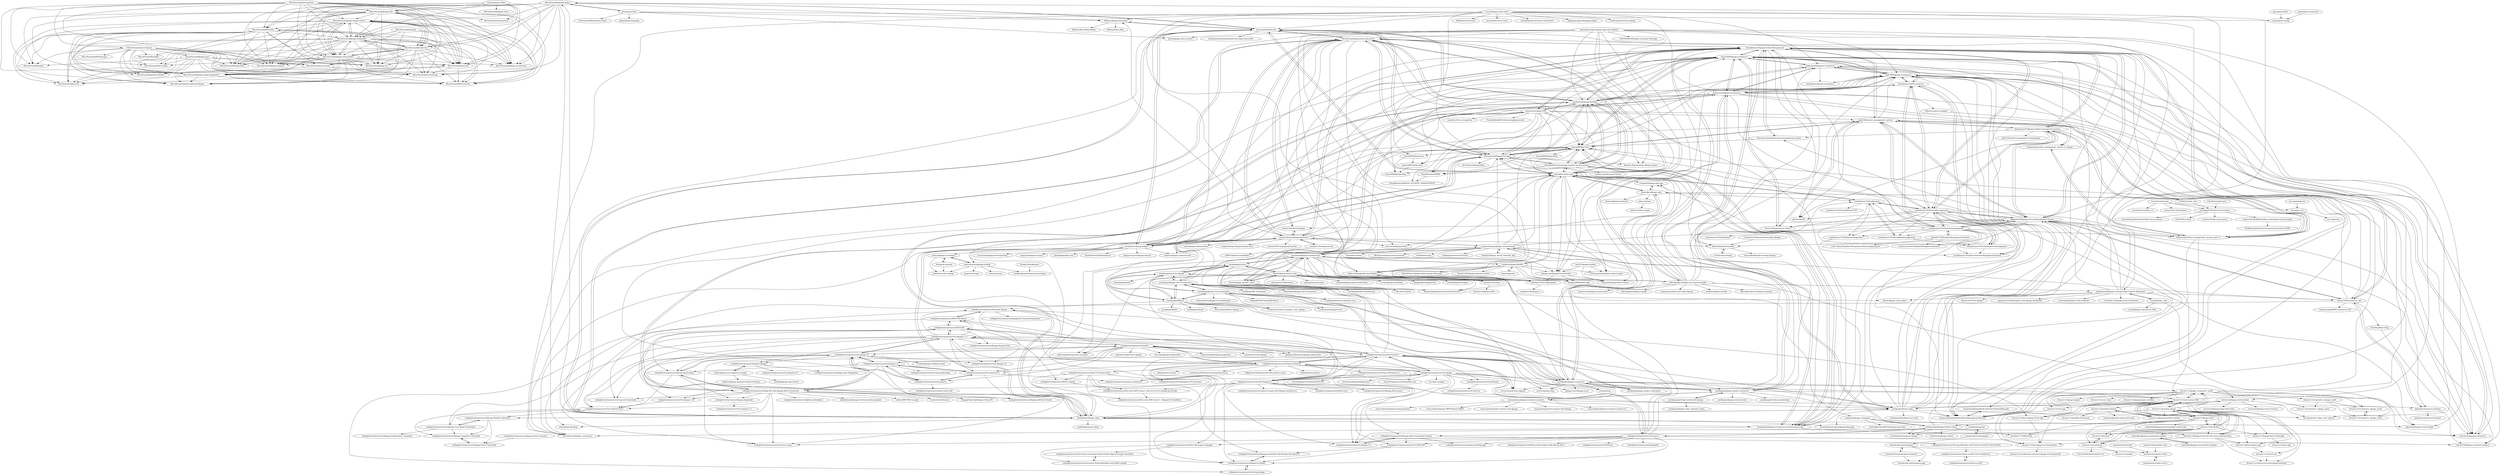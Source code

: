 digraph G {
"MicroPyramid/forex-python" -> "MicroPyramid/microurl"
"MicroPyramid/forex-python" -> "MicroPyramid/django-simple-forum"
"MicroPyramid/forex-python" -> "MicroPyramid/MicroSite"
"MicroPyramid/forex-python" -> "MicroPyramid/django-mfa"
"MicroPyramid/forex-python" -> "MicroPyramid/docker-box"
"MicroPyramid/forex-python" -> "MicroPyramid/django-simple-pagination"
"MicroPyramid/forex-python" -> "MicroPyramid/django-web-profiler"
"MicroPyramid/forex-python" -> "MicroPyramid/django-webpacker"
"MicroPyramid/forex-python" -> "MicroPyramid/django-ses-gateway"
"MicroPyramid/forex-python" -> "MicroPyramid/django-seo"
"MicroPyramid/forex-python" -> "MicroPyramid/django-spanner"
"MicroPyramid/forex-python" -> "MicroPyramid/micro-finance"
"MicroPyramid/forex-python" -> "MicroPyramid/RaspIce"
"MicroPyramid/forex-python" -> "MicroPyramid/fetch-tweets"
"MicroPyramid/forex-python" -> "MicroPyramid/microstorage"
"celikyuksell/Django-E-Commerce" -> "sajib1066/django-ecommerce"
"celikyuksell/Django-E-Commerce" -> "zinmyoswe/Django-Ecommerce"
"celikyuksell/Django-E-Commerce" -> "shyam999/Django-ecommerce"
"celikyuksell/Django-E-Commerce" -> "umutbektas/django-ecommerce"
"celikyuksell/Django-E-Commerce" -> "hereshem/django-ecommerce"
"sajib1066/school_management_system" -> "TareqMonwer/Django-School-Management"
"sajib1066/school_management_system" -> "adigunsherif/Django-School-Management-System"
"sajib1066/school_management_system" -> "ZeroCoolHacker/easy-school"
"sajib1066/school_management_system" -> "hackstarsj/DjangoMedicalStoreManagementSystem"
"sajib1066/school_management_system" -> "sumitkumar1503/schoolmanagement"
"sajib1066/school_management_system" -> "ghrimx/StudX"
"sajib1066/school_management_system" -> "hackstarsj/student_management_system_part_11"
"sajib1066/school_management_system" -> "shyam999/Hot-Food"
"sajib1066/school_management_system" -> "sajib1066/django-ecommerce"
"sajib1066/school_management_system" -> "vijaythapa333/django-student-management-system"
"manjurulhoque/django-job-portal" -> "MicroPyramid/opensource-job-portal"
"manjurulhoque/django-job-portal" -> "Sany07/Job-Portal-Django"
"manjurulhoque/django-job-portal" -> "nazmul199512/django-job-portal"
"manjurulhoque/django-job-portal" -> "manjurulhoque/django-social-network"
"manjurulhoque/django-job-portal" -> "TareqMonwer/Django-School-Management"
"manjurulhoque/django-job-portal" -> "manjurulhoque/django-udemy-clone"
"manjurulhoque/django-job-portal" -> "sajib1066/django-ecommerce"
"manjurulhoque/django-job-portal" -> "arrobalytics/django-ledger"
"manjurulhoque/django-job-portal" -> "saadmk11/banking-system"
"manjurulhoque/django-job-portal" -> "delitamakanda/elearning"
"manjurulhoque/django-job-portal" -> "saxix/django-adminactions" ["e"=1]
"manjurulhoque/django-job-portal" -> "Williano/django-bona-blog"
"manjurulhoque/django-job-portal" -> "otto-torino/django-baton" ["e"=1]
"manjurulhoque/django-job-portal" -> "danirus/django-comments-xtd" ["e"=1]
"manjurulhoque/django-job-portal" -> "sajib1066/school_management_system"
"justdjango/django-react-ecommerce" -> "justdjango/django-react-boilerplate"
"justdjango/django-react-ecommerce" -> "justdjango/teach-me-django"
"justdjango/django-react-ecommerce" -> "justdjango/DjReact"
"justdjango/django-react-ecommerce" -> "justdjango/django-ecommerce"
"justdjango/django-react-ecommerce" -> "zinmyoswe/Django-Ecommerce"
"justdjango/django-react-ecommerce" -> "AmirAhrari/django-react-ecommerce"
"justdjango/django-react-ecommerce" -> "justdjango/My_Dashboard"
"justdjango/django-react-ecommerce" -> "justdjango/facial-recognition-saas"
"justdjango/django-react-ecommerce" -> "justdjango/justchat"
"justdjango/django-react-ecommerce" -> "justdjango/video-membership"
"projectworldsofficial/online-examination-systen-in-php" -> "ProMahmudul/Online-Examination-System-In-PHP"
"adigunsherif/Django-School-Management-System" -> "TareqMonwer/Django-School-Management"
"adigunsherif/Django-School-Management-System" -> "sajib1066/school_management_system"
"adigunsherif/Django-School-Management-System" -> "sumitkumar1503/schoolmanagement"
"adigunsherif/Django-School-Management-System" -> "ZeroCoolHacker/easy-school"
"adigunsherif/Django-School-Management-System" -> "vijaythapa333/django-student-management-system"
"adigunsherif/Django-School-Management-System" -> "freecodeschoolindy/student-management-system"
"adigunsherif/Django-School-Management-System" -> "thomas545/ecommerce_api"
"adigunsherif/Django-School-Management-System" -> "hackstarsj/student_management_system_part_11"
"adigunsherif/Django-School-Management-System" -> "conorc470/django-ecommerce-project"
"adigunsherif/Django-School-Management-System" -> "hackstarsj/DjangoMedicalStoreManagementSystem"
"adigunsherif/Django-School-Management-System" -> "delitamakanda/elearning"
"adigunsherif/Django-School-Management-System" -> "Sany07/Job-Portal-Django"
"adigunsherif/Django-School-Management-System" -> "sumitkumar1503/hospitalmanagement"
"adigunsherif/Django-School-Management-System" -> "hereshem/django-ecommerce"
"adigunsherif/Django-School-Management-System" -> "shyam999/Hot-Food"
"divanov11/proshop_django" -> "divanov11/photo-album-app"
"divanov11/proshop_django" -> "divanov11/Django-2021"
"divanov11/proshop_django" -> "divanov11/Django-To-Do-list-with-user-authentication"
"divanov11/proshop_django" -> "divanov11/React-Django-To-Do-App"
"divanov11/proshop_django" -> "divanov11/contacts-list"
"divanov11/proshop_django" -> "divanov11/crash-course-CRM"
"divanov11/proshop_django" -> "divanov11/django-portfolio-website"
"divanov11/proshop_django" -> "divanov11/Django-React-NotesApp"
"divanov11/proshop_django" -> "divanov11/django_ecommerce_mod5"
"divanov11/proshop_django" -> "divanov11/contacts-list-with-django-backend"
"divanov11/proshop_django" -> "divanov11/mumbleapi"
"kishan0725/Hospital-Management-System" -> "coder-rukon/Hospital-Management-System-php-project"
"kishan0725/Hospital-Management-System" -> "tushariscoolster/HospitalManagementSystem"
"kishan0725/Hospital-Management-System" -> "sumitkumar1503/hospitalmanagement"
"sumitkumar1503/hospitalmanagement" -> "sumitkumar1503/schoolmanagement"
"sumitkumar1503/hospitalmanagement" -> "sumitkumar1503/ecommerce"
"sumitkumar1503/hospitalmanagement" -> "sumitkumar1503/vehicleservicemanagement"
"sumitkumar1503/hospitalmanagement" -> "adigunsherif/Django-School-Management-System"
"sumitkumar1503/hospitalmanagement" -> "kishan0725/Hospital-Management-System"
"sumitkumar1503/hospitalmanagement" -> "anmolsaxena10/myHospital"
"sumitkumar1503/hospitalmanagement" -> "sumitkumar1503/onlinequiz"
"sumitkumar1503/hospitalmanagement" -> "sumitkumar1503/librarymanagement"
"sumitkumar1503/hospitalmanagement" -> "TareqMonwer/Django-School-Management"
"sumitkumar1503/hospitalmanagement" -> "tushariscoolster/HospitalManagementSystem"
"sumitkumar1503/hospitalmanagement" -> "sumitkumar1503/bloodbankmanagement"
"sumitkumar1503/hospitalmanagement" -> "hackstarsj/student_management_system_part_11"
"sumitkumar1503/hospitalmanagement" -> "sumitkumar1503/AdvertisementManagementSystem"
"sumitkumar1503/hospitalmanagement" -> "hackstarsj/DjangoMedicalStoreManagementSystem"
"FOSSEE/online_test" -> "tomwalker/django_quiz"
"FOSSEE/online_test" -> "sunnygkp10/Online-Exam-System-"
"Williano/django-bona-blog" -> "Williano/Bona-Blog-Mobile"
"Williano/django-bona-blog" -> "mavenium/PyEditorial"
"Williano/django-bona-blog" -> "Williano/Bona-Blog"
"rayed/django_crud" -> "rayed/django-crud-parent-child"
"rayed/django_crud" -> "gowthamand/django-crud-ajax-login-register-fileupload"
"rayed/django_crud" -> "digenaldo/django-crud-example"
"justdjango/justchat" -> "narrowfail/django-channels-chat"
"justdjango/justchat" -> "justdjango/teach-me-django"
"justdjango/justchat" -> "justdjango/video-membership"
"justdjango/justchat" -> "justdjango/DjReact"
"justdjango/justchat" -> "hishnash/djangochannelsrestframework" ["e"=1]
"justdjango/justchat" -> "Bearle/django-private-chat"
"codingforentrepreneurs/Guides" -> "codingforentrepreneurs/try-django-19"
"codingforentrepreneurs/Guides" -> "codingforentrepreneurs/eCommerce"
"codingforentrepreneurs/Guides" -> "codingforentrepreneurs/Try-Django-1.11"
"codingforentrepreneurs/Guides" -> "codingforentrepreneurs/Advancing-the-Blog"
"codingforentrepreneurs/Guides" -> "codingforentrepreneurs/Try-Django-1.8"
"codingforentrepreneurs/Guides" -> "timmyomahony/django-pagedown" ["e"=1]
"codingforentrepreneurs/Guides" -> "rosarior/awesome-django" ["e"=1]
"codingforentrepreneurs/Guides" -> "codingforentrepreneurs/ecommerce-2"
"codingforentrepreneurs/Guides" -> "andrewgodwin/channels-examples" ["e"=1]
"codingforentrepreneurs/Guides" -> "codingforentrepreneurs/30-Days-of-Python"
"codingforentrepreneurs/Guides" -> "codingforentrepreneurs/ecommerce"
"codingforentrepreneurs/Guides" -> "pydanny/cookiecutter-django" ["e"=1]
"codingforentrepreneurs/Guides" -> "django-notifications/django-notifications" ["e"=1]
"codingforentrepreneurs/Guides" -> "codingforentrepreneurs/REST-API-Basics"
"codingforentrepreneurs/Guides" -> "macropin/django-registration" ["e"=1]
"codingforentrepreneurs/OpenCV-REST-API" -> "codingforentrepreneurs/Django-on-Docker-with-Heroku-and-OpenCV"
"codingforentrepreneurs/OpenCV-REST-API" -> "codingforentrepreneurs/Django-on-Docker"
"justdjango/django-react-boilerplate" -> "justdjango/django-react-ecommerce"
"justdjango/django-react-boilerplate" -> "justdjango/teach-me-django"
"justdjango/django-react-boilerplate" -> "justdjango/DjReact"
"justdjango/django-react-boilerplate" -> "vintasoftware/django-react-boilerplate" ["e"=1]
"justdjango/django-react-boilerplate" -> "justdjango/django_project_boilerplate"
"justdjango/django-react-boilerplate" -> "techiediaries/django-react"
"justdjango/django-react-boilerplate" -> "justdjango/django-ecommerce"
"justdjango/django-react-boilerplate" -> "bradtraversy/lead_manager_react_django" ["e"=1]
"justdjango/django-react-boilerplate" -> "justdjango/facial-recognition-saas"
"justdjango/django-react-boilerplate" -> "SimpleJWT/drf-SimpleJWT-React"
"dulacp/django-accounting" -> "dulacp/Accountant"
"dulacp/django-accounting" -> "adamcharnock/django-hordak"
"dulacp/django-accounting" -> "prikhi/AcornAccounting"
"narrowfail/django-channels-chat" -> "vsjakhar/Django-WebRtc"
"narrowfail/django-channels-chat" -> "Bearle/django-private-chat"
"narrowfail/django-channels-chat" -> "Bearle/django_private_chat2"
"narrowfail/django-channels-chat" -> "dmasieh/Django-Music-Player"
"narrowfail/django-channels-chat" -> "sukanya-pai/Django-Email-Sender"
"narrowfail/django-channels-chat" -> "justdjango/justchat"
"narrowfail/django-channels-chat" -> "akashgiricse/lets-quiz"
"narrowfail/django-channels-chat" -> "danidee10/Chatire"
"narrowfail/django-channels-chat" -> "sakship31/News-Aggregator"
"narrowfail/django-channels-chat" -> "dibs-devs/chatter"
"narrowfail/django-channels-chat" -> "hishnash/djangochannelsrestframework" ["e"=1]
"narrowfail/django-channels-chat" -> "Kalpana98/Weather-App"
"narrowfail/django-channels-chat" -> "MicroPyramid/opensource-job-portal"
"narrowfail/django-channels-chat" -> "andrewgodwin/channels-examples" ["e"=1]
"narrowfail/django-channels-chat" -> "Aafiya-H/Django-Resume-Builder"
"manjurulhoque/django-social-network" -> "Ronik22/Django_Social_Network_App"
"manjurulhoque/django-social-network" -> "redianmarku/Django-Twitter-Clone"
"manjurulhoque/django-social-network" -> "manjurulhoque/django-job-portal"
"manjurulhoque/django-social-network" -> "thetruefuss/elmer"
"manjurulhoque/django-social-network" -> "DK-Nguyen/django-social-network"
"manjurulhoque/django-social-network" -> "andyalam/django_instagram"
"manjurulhoque/django-social-network" -> "vitorfs/bootcamp" ["e"=1]
"manjurulhoque/django-social-network" -> "Bearle/django_private_chat2"
"manjurulhoque/django-social-network" -> "thomas545/ecommerce_api"
"manjurulhoque/django-social-network" -> "adigunsherif/Django-School-Management-System"
"manjurulhoque/django-social-network" -> "hellopyplane/Social-Network"
"manjurulhoque/django-social-network" -> "narrowfail/django-channels-chat"
"manjurulhoque/django-social-network" -> "akashgiricse/lets-quiz"
"manjurulhoque/django-social-network" -> "shyam999/Hot-Food"
"manjurulhoque/django-social-network" -> "devmahmud/Django-Poll-App"
"redianmarku/Django-Twitter-Clone" -> "manjurulhoque/django-social-network"
"redianmarku/Django-Twitter-Clone" -> "shubham1710/ByteWalk"
"redianmarku/Django-Twitter-Clone" -> "codingforentrepreneurs/Tweetme-2"
"redianmarku/Django-Twitter-Clone" -> "zecollokaris/Instagram-django"
"redianmarku/Django-Twitter-Clone" -> "GetStream/django_twitter" ["e"=1]
"redianmarku/Django-Twitter-Clone" -> "sajib1066/django-ecommerce"
"Bearle/django_private_chat2" -> "narrowfail/django-channels-chat"
"Bearle/django_private_chat2" -> "Bearle/django-private-chat"
"Bearle/django_private_chat2" -> "dibs-devs/chatter"
"Bearle/django_private_chat2" -> "hishnash/djangochannelsrestframework" ["e"=1]
"Bearle/django_private_chat2" -> "manjurulhoque/django-social-network"
"justdjango/django-simple-ecommerce" -> "justdjango/django-ecommerce"
"justdjango/django-simple-ecommerce" -> "zinmyoswe/Django-Ecommerce"
"justdjango/django-simple-ecommerce" -> "shyam999/Django-ecommerce"
"justdjango/django-simple-ecommerce" -> "justdjango/getting-started-with-django"
"justdjango/django-simple-ecommerce" -> "hereshem/django-ecommerce"
"justdjango/django-simple-ecommerce" -> "sajib1066/django-ecommerce"
"justdjango/django-simple-ecommerce" -> "veryacademy/django-ecommerce-project"
"justdjango/django-simple-ecommerce" -> "celikyuksell/Django-E-Commerce"
"justdjango/django-simple-ecommerce" -> "justdjango/dream_blog"
"justdjango/django-simple-ecommerce" -> "justdjango/django-stripe-tutorial"
"justdjango/django-simple-ecommerce" -> "justdjango/dj-video-membership"
"zinmyoswe/Django-Ecommerce" -> "shyam999/Django-ecommerce"
"zinmyoswe/Django-Ecommerce" -> "celikyuksell/Django-E-Commerce"
"zinmyoswe/Django-Ecommerce" -> "sajib1066/django-ecommerce"
"zinmyoswe/Django-Ecommerce" -> "hereshem/django-ecommerce"
"zinmyoswe/Django-Ecommerce" -> "sumitkumar1503/ecommerce"
"zinmyoswe/Django-Ecommerce" -> "justdjango/django-ecommerce"
"zinmyoswe/Django-Ecommerce" -> "justdjango/django-simple-ecommerce"
"zinmyoswe/Django-Ecommerce" -> "TareqMonwer/Django-School-Management"
"zinmyoswe/Django-Ecommerce" -> "thomas545/ecommerce_api"
"zinmyoswe/Django-Ecommerce" -> "kkosiba/ecommerce-backend"
"zinmyoswe/Django-Ecommerce" -> "justdjango/django-react-ecommerce"
"zinmyoswe/Django-Ecommerce" -> "Ekluv/ecommerce-django"
"zinmyoswe/Django-Ecommerce" -> "imanaspaul/Django-eCommerce-tutorial-manascode"
"zinmyoswe/Django-Ecommerce" -> "TheAbhijeet/Django_blog"
"zinmyoswe/Django-Ecommerce" -> "smahesh29/Django-WebApp"
"divanov11/Django-2021" -> "divanov11/proshop_django"
"divanov11/Django-2021" -> "divanov11/Django-To-Do-list-with-user-authentication"
"divanov11/Django-2021" -> "divanov11/StudyBud"
"divanov11/Django-2021" -> "divanov11/mumbleapi"
"divanov11/Django-2021" -> "redianmarku/Django-Twitter-Clone"
"divanov11/Django-2021" -> "divanov11/crash-course-CRM"
"divanov11/Django-2021" -> "shubham1710/ByteWalk"
"divanov11/Django-2021" -> "divanov11/Mumble"
"divanov11/Django-2021" -> "academind/django-practical-guide-course-code"
"justdjango/getting-started-with-django" -> "justdjango/django-simple-ecommerce"
"justdjango/getting-started-with-django" -> "justdjango/django_htmx_dynamic_forms"
"vijaythapa333/django-student-management-system" -> "TareqMonwer/Django-School-Management"
"vijaythapa333/django-student-management-system" -> "adigunsherif/Django-School-Management-System"
"vijaythapa333/django-student-management-system" -> "hackstarsj/student_management_system_part_11"
"vijaythapa333/django-student-management-system" -> "sajib1066/school_management_system"
"vijaythapa333/django-student-management-system" -> "jobic10/student-management-using-django"
"vijaythapa333/django-student-management-system" -> "hackstarsj/student_management_system_in_django"
"vijaythapa333/django-student-management-system" -> "freecodeschoolindy/student-management-system"
"vijaythapa333/django-student-management-system" -> "shyam999/Django-ecommerce"
"vijaythapa333/django-student-management-system" -> "sumitkumar1503/schoolmanagement"
"vijaythapa333/django-student-management-system" -> "ghrimx/StudX"
"vijaythapa333/django-student-management-system" -> "hackstarsj/DjangoMedicalStoreManagementSystem"
"sumitkumar1503/schoolmanagement" -> "sumitkumar1503/hospitalmanagement"
"sumitkumar1503/schoolmanagement" -> "sumitkumar1503/vehicleservicemanagement"
"sumitkumar1503/schoolmanagement" -> "TareqMonwer/Django-School-Management"
"sumitkumar1503/schoolmanagement" -> "sajib1066/school_management_system"
"sumitkumar1503/schoolmanagement" -> "adigunsherif/Django-School-Management-System"
"sumitkumar1503/schoolmanagement" -> "sumitkumar1503/ecommerce"
"sumitkumar1503/schoolmanagement" -> "sumitkumar1503/onlinequiz"
"sumitkumar1503/schoolmanagement" -> "sumitkumar1503/librarymanagement"
"sumitkumar1503/schoolmanagement" -> "hackstarsj/DjangoMedicalStoreManagementSystem"
"sumitkumar1503/schoolmanagement" -> "ZeroCoolHacker/easy-school"
"sumitkumar1503/schoolmanagement" -> "hackstarsj/student_management_system_part_11"
"sumitkumar1503/schoolmanagement" -> "sumitkumar1503/bloodbankmanagement"
"sumitkumar1503/schoolmanagement" -> "sumitkumar1503/AdvertisementManagementSystem"
"sumitkumar1503/schoolmanagement" -> "vijaythapa333/django-student-management-system"
"sumitkumar1503/schoolmanagement" -> "ghrimx/StudX"
"divanov11/crash-course-CRM" -> "divanov11/django_ecommerce_mod5"
"divanov11/crash-course-CRM" -> "divanov11/django-portfolio-website"
"divanov11/crash-course-CRM" -> "divanov11/Django-To-Do-list-with-user-authentication"
"divanov11/crash-course-CRM" -> "divanov11/proshop_django"
"divanov11/crash-course-CRM" -> "divanov11/React-Django-To-Do-App"
"divanov11/crash-course-CRM" -> "justdjango/django-ecommerce"
"divanov11/crash-course-CRM" -> "divanov11/photo-album-app"
"divanov11/crash-course-CRM" -> "justdjango/dream_blog"
"divanov11/crash-course-CRM" -> "divanov11/StudyBud"
"divanov11/crash-course-CRM" -> "adigunsherif/Django-School-Management-System"
"divanov11/crash-course-CRM" -> "celikyuksell/Django-E-Commerce"
"divanov11/crash-course-CRM" -> "divanov11/Django-2021"
"divanov11/crash-course-CRM" -> "divanov11/todo-django-rest-framework"
"divanov11/crash-course-CRM" -> "divanov11/to-do-app"
"divanov11/crash-course-CRM" -> "divanov11/portfolio-website"
"codingforentrepreneurs/30-Days-of-Python" -> "codingforentrepreneurs/30-Days-of-Python-3.6"
"codingforentrepreneurs/30-Days-of-Python" -> "codingforentrepreneurs/eCommerce"
"codingforentrepreneurs/30-Days-of-Python" -> "codingforentrepreneurs/Guides"
"codingforentrepreneurs/30-Days-of-Python" -> "codingforentrepreneurs/Try-Django"
"codingforentrepreneurs/30-Days-of-Python" -> "codingforentrepreneurs/Try-Django-2.2"
"codingforentrepreneurs/30-Days-of-Python" -> "codingforentrepreneurs/Try-Django-1.11"
"codingforentrepreneurs/30-Days-of-Python" -> "Akuli/python-tutorial" ["e"=1]
"codingforentrepreneurs/30-Days-of-Python" -> "CodementorIO/Python-Learning-Resources" ["e"=1]
"codingforentrepreneurs/30-Days-of-Python" -> "codingforentrepreneurs/REST-API"
"codingforentrepreneurs/30-Days-of-Python" -> "codingforentrepreneurs/Try-Django-3.2"
"codingforentrepreneurs/30-Days-of-Python" -> "codingforentrepreneurs/OpenCV-Python-Series"
"codingforentrepreneurs/30-Days-of-Python" -> "talkpython/100daysofcode-with-python-course" ["e"=1]
"codingforentrepreneurs/30-Days-of-Python" -> "codingforentrepreneurs/Tweetme-2"
"codingforentrepreneurs/30-Days-of-Python" -> "wsvincent/awesome-django" ["e"=1]
"codingforentrepreneurs/30-Days-of-Python" -> "trekhleb/learn-python" ["e"=1]
"justdjango/django-ecommerce" -> "justdjango/django-simple-ecommerce"
"justdjango/django-ecommerce" -> "codingforentrepreneurs/eCommerce"
"justdjango/django-ecommerce" -> "zinmyoswe/Django-Ecommerce"
"justdjango/django-ecommerce" -> "justdjango/django-react-ecommerce"
"justdjango/django-ecommerce" -> "awesto/django-shop" ["e"=1]
"justdjango/django-ecommerce" -> "justdjango/django-react-boilerplate"
"justdjango/django-ecommerce" -> "django-oscar/django-oscar" ["e"=1]
"justdjango/django-ecommerce" -> "shuup/shuup" ["e"=1]
"justdjango/django-ecommerce" -> "celikyuksell/Django-E-Commerce"
"justdjango/django-ecommerce" -> "divanov11/django_ecommerce_mod5"
"justdjango/django-ecommerce" -> "veryacademy/django-ecommerce-project"
"justdjango/django-ecommerce" -> "justdjango/django_project_boilerplate"
"justdjango/django-ecommerce" -> "justdjango/dream_blog"
"justdjango/django-ecommerce" -> "narrowfail/django-channels-chat"
"justdjango/django-ecommerce" -> "wsvincent/awesome-django" ["e"=1]
"lucrae/django-cheat-sheet" -> "Nifled/drf-cheat-sheet"
"lucrae/django-cheat-sheet" -> "lucrae/flask-cheat-sheet"
"lucrae/django-cheat-sheet" -> "chrisdl/Django-QuerySet-Cheatsheet"
"lucrae/django-cheat-sheet" -> "devmahmud/Django-Poll-App"
"lucrae/django-cheat-sheet" -> "djangopackages/djangopackages" ["e"=1]
"lucrae/django-cheat-sheet" -> "mavenium/PyEditorial"
"lucrae/django-cheat-sheet" -> "celikyuksell/Django-E-Commerce"
"lucrae/django-cheat-sheet" -> "gowthamand/django-crud-ajax-login-register-fileupload"
"lucrae/django-cheat-sheet" -> "shahraizali/awesome-django" ["e"=1]
"lucrae/django-cheat-sheet" -> "adigunsherif/Django-School-Management-System"
"lucrae/django-cheat-sheet" -> "justdjango/django-ecommerce"
"lucrae/django-cheat-sheet" -> "fl4viooliveira/django_ecommerce"
"lucrae/django-cheat-sheet" -> "wsvincent/awesome-django" ["e"=1]
"lucrae/django-cheat-sheet" -> "otto-torino/django-baton" ["e"=1]
"lucrae/django-cheat-sheet" -> "Williano/django-bona-blog"
"codingforentrepreneurs/Try-Django-1.11" -> "codingforentrepreneurs/REST-API"
"codingforentrepreneurs/Try-Django-1.11" -> "codingforentrepreneurs/Django-User-Model-Unleashed"
"codingforentrepreneurs/Try-Django-1.11" -> "codingforentrepreneurs/try-django-19"
"codingforentrepreneurs/Try-Django-1.11" -> "codingforentrepreneurs/Guides"
"codingforentrepreneurs/Try-Django-1.11" -> "codingforentrepreneurs/Angular-Django"
"codingforentrepreneurs/Try-Django-1.11" -> "codingforentrepreneurs/Django-Angular-Ionic"
"codingforentrepreneurs/Try-Django-1.11" -> "codingforentrepreneurs/ecommerce-2"
"codingforentrepreneurs/Try-Django-1.11" -> "codingforentrepreneurs/Class-Based-Views"
"codingforentrepreneurs/Try-Django-1.11" -> "codingforentrepreneurs/REST-API-Basics"
"codingforentrepreneurs/Try-Django-1.11" -> "codingforentrepreneurs/eCommerce"
"codingforentrepreneurs/Try-Django-1.11" -> "codingforentrepreneurs/Try-Django-2.0"
"codingforentrepreneurs/Try-Django-1.11" -> "codingforentrepreneurs/Blog-API-with-Django-Rest-Framework"
"codingforentrepreneurs/Try-Django-1.11" -> "codingforentrepreneurs/Reactify-Django"
"bartTC/django-markup" -> "sukanya-pai/Django-Email-Sender"
"bartTC/django-markup" -> "nitish-gautam/django-calorie-tracker"
"bartTC/django-markup" -> "dmasieh/Django-Music-Player"
"sumitkumar1503/onlinequiz" -> "sumitkumar1503/vehicleservicemanagement"
"sumitkumar1503/onlinequiz" -> "sumitkumar1503/schoolmanagement"
"sumitkumar1503/onlinequiz" -> "akashgiricse/lets-quiz"
"sumitkumar1503/onlinequiz" -> "sumitkumar1503/bloodbankmanagement"
"sumitkumar1503/onlinequiz" -> "sumitkumar1503/librarymanagement"
"sumitkumar1503/onlinequiz" -> "sumitkumar1503/sumitkumar1503"
"justdjango/DjReact" -> "justdjango/django-react-boilerplate"
"justdjango/DjReact" -> "justdjango/teach-me-django"
"justdjango/DjReact" -> "justdjango/django-react-ecommerce"
"justdjango/DjReact" -> "bradtraversy/lead_manager_react_django" ["e"=1]
"justdjango/DjReact" -> "techiediaries/django-react"
"justdjango/DjReact" -> "codingforentrepreneurs/Reactify-Django"
"justdjango/DjReact" -> "justdjango/justchat"
"justdjango/DjReact" -> "justdjango/dream_blog"
"justdjango/DjReact" -> "justdjango/djfilter"
"justdjango/DjReact" -> "justdjango/drf-api"
"justdjango/DjReact" -> "divanov11/React-Django-To-Do-App"
"justdjango/DjReact" -> "nicholaskajoh/React-Django"
"thomas545/ecommerce_api" -> "kkosiba/ecommerce-backend"
"thomas545/ecommerce_api" -> "shyam999/Django-ecommerce"
"thomas545/ecommerce_api" -> "sajib1066/django-ecommerce"
"thomas545/ecommerce_api" -> "fl4viooliveira/django_ecommerce"
"thomas545/ecommerce_api" -> "StasDeep/Rest-Shop"
"thomas545/ecommerce_api" -> "shyam999/Hot-Food"
"thomas545/ecommerce_api" -> "mahmud-sajib/DRF-Ecommerce-API"
"thomas545/ecommerce_api" -> "adigunsherif/Django-School-Management-System"
"MicroPyramid/docker-box" -> "MicroPyramid/microurl"
"MicroPyramid/docker-box" -> "MicroPyramid/django-webpacker"
"MicroPyramid/docker-box" -> "MicroPyramid/django-simple-pagination"
"MicroPyramid/docker-box" -> "MicroPyramid/django-ses-gateway"
"MicroPyramid/docker-box" -> "MicroPyramid/django-web-profiler"
"MicroPyramid/docker-box" -> "MicroPyramid/django-simple-forum"
"MicroPyramid/docker-box" -> "MicroPyramid/MicroSite"
"MicroPyramid/docker-box" -> "MicroPyramid/django-spanner"
"MicroPyramid/docker-box" -> "MicroPyramid/django-seo"
"MicroPyramid/docker-box" -> "MicroPyramid/fetch-tweets"
"MicroPyramid/docker-box" -> "MicroPyramid/microstorage"
"MicroPyramid/docker-box" -> "MicroPyramid/Mongo-Slice"
"MicroPyramid/docker-box" -> "MicroPyramid/microsocial"
"MicroPyramid/docker-box" -> "MicroPyramid/gitlab-webhook-django"
"MicroPyramid/docker-box" -> "MicroPyramid/pietrack"
"codingforentrepreneurs/Angular-Django" -> "codingforentrepreneurs/Try-Angular-v4"
"codingforentrepreneurs/Angular-Django" -> "pselle/django-rest-angular2-example"
"codingforentrepreneurs/Angular-Django" -> "codingforentrepreneurs/Django-Ionic-Integration"
"codingforentrepreneurs/eCommerce" -> "justdjango/django-ecommerce"
"codingforentrepreneurs/eCommerce" -> "codingforentrepreneurs/ecommerce-2"
"codingforentrepreneurs/eCommerce" -> "shuup/shuup" ["e"=1]
"codingforentrepreneurs/eCommerce" -> "django-oscar/django-oscar" ["e"=1]
"codingforentrepreneurs/eCommerce" -> "codingforentrepreneurs/Guides"
"codingforentrepreneurs/eCommerce" -> "awesto/django-shop" ["e"=1]
"codingforentrepreneurs/eCommerce" -> "codingforentrepreneurs/30-Days-of-Python"
"codingforentrepreneurs/eCommerce" -> "zinmyoswe/Django-Ecommerce"
"codingforentrepreneurs/eCommerce" -> "codingforentrepreneurs/Tweetme-2"
"codingforentrepreneurs/eCommerce" -> "codingforentrepreneurs/ecommerce-2-api"
"codingforentrepreneurs/eCommerce" -> "justdjango/django-simple-ecommerce"
"codingforentrepreneurs/eCommerce" -> "codingforentrepreneurs/Try-Django"
"codingforentrepreneurs/eCommerce" -> "justdjango/django-react-ecommerce"
"codingforentrepreneurs/eCommerce" -> "codingforentrepreneurs/Try-Django-1.11"
"codingforentrepreneurs/eCommerce" -> "codingforentrepreneurs/open-ecommerce"
"veryacademy/django-ecommerce-project" -> "veryacademy/django-ecommerce-project-v2"
"veryacademy/django-ecommerce-project" -> "veryacademy/django-learning-pathway"
"veryacademy/django-ecommerce-project" -> "veryacademy/Django-ORM-Mastery-DJ003"
"veryacademy/django-ecommerce-project" -> "kkosiba/ecommerce-backend"
"veryacademy/django-ecommerce-project" -> "justdjango/django-simple-ecommerce"
"veryacademy/django-ecommerce-project" -> "veryacademy/docker-mastery-with-django"
"veryacademy/django-ecommerce-project" -> "veryacademy/pytest-mastery-with-django"
"codingforentrepreneurs/Try-Django" -> "codingforentrepreneurs/Try-Django-2.2"
"codingforentrepreneurs/Try-Django" -> "codingforentrepreneurs/eCommerce"
"codingforentrepreneurs/Try-Django" -> "codingforentrepreneurs/Try-Django-3.2"
"codingforentrepreneurs/Try-Django" -> "wsvincent/djangoforbeginners" ["e"=1]
"codingforentrepreneurs/Try-Django" -> "justdjango/django-ecommerce"
"codingforentrepreneurs/Try-Django" -> "codingforentrepreneurs/30-Days-of-Python"
"codingforentrepreneurs/Try-Django" -> "codingforentrepreneurs/REST-API"
"codingforentrepreneurs/Try-Django" -> "CleverProgrammer/codedaddies_list" ["e"=1]
"codingforentrepreneurs/Try-Django" -> "justdjango/django-simple-ecommerce"
"codingforentrepreneurs/Try-Django" -> "codingforentrepreneurs/Try-Reactjs"
"codingforentrepreneurs/Try-Django" -> "codingforentrepreneurs/Try-Django-1.11"
"codingforentrepreneurs/Try-Django" -> "wsvincent/awesome-django" ["e"=1]
"codingforentrepreneurs/Try-Django" -> "codingforentrepreneurs/Django-Rest-Framework-Tutorial"
"codingforentrepreneurs/Try-Django" -> "divanov11/crash-course-CRM"
"codingforentrepreneurs/Try-Django" -> "csev/dj4e-samples" ["e"=1]
"sumitkumar1503/vehicleservicemanagement" -> "sumitkumar1503/ecommerce"
"sumitkumar1503/vehicleservicemanagement" -> "sumitkumar1503/schoolmanagement"
"sumitkumar1503/vehicleservicemanagement" -> "sumitkumar1503/AdvertisementManagementSystem"
"codingforentrepreneurs/Try-Django-1.8" -> "codingforentrepreneurs/try-django-19"
"codingforentrepreneurs/Try-Django-1.8" -> "codingforentrepreneurs/ecommerce-2"
"codingforentrepreneurs/Try-Django-1.8" -> "codingforentrepreneurs/ecommerce"
"codingforentrepreneurs/Try-Django-1.8" -> "codingforentrepreneurs/Try-Django-1.10"
"codingforentrepreneurs/Try-Django-1.8" -> "codingforentrepreneurs/Advancing-the-Blog"
"codingforentrepreneurs/Try-Django-1.8" -> "codingforentrepreneurs/srvup-membership"
"codingforentrepreneurs/Try-Django-1.8" -> "codingforentrepreneurs/Django-AllAuth-Tutorial"
"saadmk11/banking-system" -> "rafi007akhtar/CentralBank"
"saadmk11/banking-system" -> "manjurulhoque/django-job-portal"
"tomwalker/django_quiz" -> "sswapnil2/django-quiz-app"
"tomwalker/django_quiz" -> "akashgiricse/lets-quiz"
"tomwalker/django_quiz" -> "sibtc/django-multiple-user-types-example"
"tomwalker/django_quiz" -> "FOSSEE/online_test"
"tomwalker/django_quiz" -> "llazzaro/django-scheduler" ["e"=1]
"tomwalker/django_quiz" -> "otto-torino/django-baton" ["e"=1]
"tomwalker/django_quiz" -> "sumitkumar1503/onlinequiz"
"tomwalker/django_quiz" -> "inducer/relate"
"sukanya-pai/Django-Email-Sender" -> "dmasieh/Django-Music-Player"
"sukanya-pai/Django-Email-Sender" -> "Kalpana98/Weather-App"
"sukanya-pai/Django-Email-Sender" -> "sakship31/News-Aggregator"
"codingforentrepreneurs/Django-AngularJS" -> "codingforentrepreneurs/Try-Angular-1.5"
"codingforentrepreneurs/Reactify-Django" -> "codingforentrepreneurs/Django-JS-Frontend-Integration"
"codingforentrepreneurs/Reactify-Django" -> "codingforentrepreneurs/Try-Reactjs"
"codingforentrepreneurs/Reactify-Django" -> "codingforentrepreneurs/REST-API-Basics"
"codingforentrepreneurs/Reactify-Django" -> "codingforentrepreneurs/Docking-Django"
"codingforentrepreneurs/Reactify-Django" -> "codingforentrepreneurs/Try-Django-2.0"
"codingforentrepreneurs/Reactify-Django" -> "codingforentrepreneurs/Django-on-Docker"
"smahesh29/Django-WebApp" -> "devmahmud/Django-Poll-App"
"smahesh29/Django-WebApp" -> "TheAbhijeet/Django_blog"
"smahesh29/Django-WebApp" -> "MicroPyramid/opensource-job-portal"
"smahesh29/Django-WebApp" -> "mavenium/PyEditorial"
"smahesh29/Django-WebApp" -> "akashgiricse/lets-quiz"
"smahesh29/Django-WebApp" -> "shyam999/Django-ecommerce"
"smahesh29/Django-WebApp" -> "Shubh0405/classmanager-student-teacher-portal"
"smahesh29/Django-WebApp" -> "shyam999/Hot-Food"
"smahesh29/Django-WebApp" -> "samarth-p/College-ERP"
"smahesh29/Django-WebApp" -> "imanaspaul/Django-eCommerce-tutorial-manascode"
"smahesh29/Django-WebApp" -> "TareqMonwer/Django-School-Management"
"smahesh29/Django-WebApp" -> "RiajulKashem/SRMS"
"smahesh29/Django-WebApp" -> "Manisha-Bayya/simple-django-project"
"smahesh29/Django-WebApp" -> "sajib1066/django-ecommerce"
"smahesh29/Django-WebApp" -> "celikyuksell/Django-E-Commerce"
"codingforentrepreneurs/Django-Rest-Framework-Tutorial" -> "codingforentrepreneurs/Try-Django-3.2"
"codingforentrepreneurs/Django-Rest-Framework-Tutorial" -> "codingforentrepreneurs/OpenCV-REST-API"
"codingforentrepreneurs/Django-Rest-Framework-Tutorial" -> "codingforentrepreneurs/Scrape-Websites-with-Python-FastAPI-Celery-NoSQL"
"codingforentrepreneurs/Django-Rest-Framework-Tutorial" -> "codingforentrepreneurs/python-desktop-app"
"pinax/pinax-blog" -> "MicroPyramid/django-blog-it"
"pinax/pinax-blog" -> "pinax/pinax-ratings"
"pinax/pinax-blog" -> "Williano/django-bona-blog"
"pinax/pinax-blog" -> "agiliq/django-blogango"
"pinax/pinax-blog" -> "pinax/django-user-accounts" ["e"=1]
"pinax/pinax-blog" -> "Fantomas42/django-blog-zinnia" ["e"=1]
"codingforentrepreneurs/Django-on-Docker" -> "codingforentrepreneurs/Django-on-Docker-with-Heroku-and-OpenCV"
"codingforentrepreneurs/Django-on-Docker" -> "codingforentrepreneurs/Docking-Django"
"divanov11/Django-To-Do-list-with-user-authentication" -> "divanov11/todo-django-rest-framework"
"divanov11/Django-To-Do-list-with-user-authentication" -> "divanov11/contacts-list-with-django-backend"
"divanov11/Django-To-Do-list-with-user-authentication" -> "divanov11/photo-album-app"
"divanov11/Mumble" -> "divanov11/mumbleapi"
"RiajulKashem/SRMS" -> "TareqMonwer/DJANGO_STUDENT_MANAGEMENT"
"codingforentrepreneurs/Direct-Messages-in-Django" -> "codingforentrepreneurs/Serverless-Container-Based-Python-App-on-Google-Cloud-Run"
"codingforentrepreneurs/Direct-Messages-in-Django" -> "codingforentrepreneurs/Serverless-Python-Workflow-with-AWS-Lambda"
"codingforentrepreneurs/Tweetme-2" -> "codingforentrepreneurs/Direct-Messages-in-Django"
"codingforentrepreneurs/Tweetme-2" -> "redianmarku/Django-Twitter-Clone"
"codingforentrepreneurs/Tweetme-2" -> "codingforentrepreneurs/eCommerce"
"codingforentrepreneurs/Tweetme-2" -> "codingforentrepreneurs/Python-with-Google-Colab-Sheets-Drive"
"codingforentrepreneurs/Tweetme-2" -> "codingforentrepreneurs/Django-on-Docker"
"codingforentrepreneurs/Tweetme-2" -> "codingforentrepreneurs/Tweetme"
"codingforentrepreneurs/Tweetme-2" -> "codingforentrepreneurs/OpenCV-REST-API"
"codingforentrepreneurs/Tweetme-2" -> "codingforentrepreneurs/ecommerce-2-api"
"codingforentrepreneurs/Tweetme-2" -> "codingforentrepreneurs/python-desktop-app"
"codingforentrepreneurs/Tweetme-2" -> "manjurulhoque/django-social-network"
"codingforentrepreneurs/Tweetme-2" -> "codingforentrepreneurs/DjangoFlix"
"codingforentrepreneurs/Tweetme-2" -> "justdjango/django-react-ecommerce"
"codingforentrepreneurs/Tweetme-2" -> "conorc470/django-ecommerce-project"
"codingforentrepreneurs/Tweetme-2" -> "TareqMonwer/Django-School-Management"
"divanov11/ecommerce_django_mod3" -> "divanov11/ecommerce_django_mod2"
"divanov11/portfolio-website" -> "divanov11/django-portfolio-website"
"divanov11/portfolio-website" -> "divanov11/portfolio-livestream"
"divanov11/portfolio-website" -> "iamshaunjp/node-express-jwt-auth" ["e"=1]
"tomitokko/django-social-media-website" -> "tomitokko/django-social-media-template"
"codingforentrepreneurs/try-django-19" -> "codingforentrepreneurs/Advancing-the-Blog"
"codingforentrepreneurs/try-django-19" -> "codingforentrepreneurs/Try-Django-1.8"
"codingforentrepreneurs/try-django-19" -> "codingforentrepreneurs/Blog-API-with-Django-Rest-Framework"
"codingforentrepreneurs/try-django-19" -> "codingforentrepreneurs/Guides"
"codingforentrepreneurs/try-django-19" -> "codingforentrepreneurs/ecommerce-2"
"codingforentrepreneurs/try-django-19" -> "codingforentrepreneurs/Angular-Django"
"codingforentrepreneurs/try-django-19" -> "codingforentrepreneurs/Try-Django-1.10"
"codingforentrepreneurs/try-django-19" -> "codingforentrepreneurs/ecommerce"
"codingforentrepreneurs/try-django-19" -> "codingforentrepreneurs/Try-Django-1.11"
"codingforentrepreneurs/try-django-19" -> "codingforentrepreneurs/Class-Based-Views"
"codingforentrepreneurs/try-django-19" -> "codingforentrepreneurs/Try-Django-2.0"
"codingforentrepreneurs/try-django-19" -> "codingforentrepreneurs/srvup-rest-framework"
"codingforentrepreneurs/try-django-19" -> "trentm/django-markdown-deux" ["e"=1]
"sibtc/django-multiple-user-types-example" -> "sswapnil2/django-quiz-app"
"sibtc/django-multiple-user-types-example" -> "tomwalker/django_quiz"
"sibtc/django-multiple-user-types-example" -> "akashgiricse/lets-quiz"
"sibtc/django-multiple-user-types-example" -> "sibtc/django-beginners-guide" ["e"=1]
"sibtc/django-multiple-user-types-example" -> "wsvincent/django-auth-tutorial"
"sibtc/django-multiple-user-types-example" -> "justdjango/teach-me-django"
"sibtc/django-multiple-user-types-example" -> "gowthamand/django-crud-ajax-login-register-fileupload"
"sibtc/django-multiple-user-types-example" -> "TareqMonwer/Django-School-Management"
"sibtc/django-multiple-user-types-example" -> "pydanny/multiple-user-types-django"
"sibtc/django-multiple-user-types-example" -> "adigunsherif/Django-School-Management-System"
"sibtc/django-multiple-user-types-example" -> "suhailvs/django-schools"
"sibtc/django-multiple-user-types-example" -> "sibtc/dependent-dropdown-example"
"sibtc/django-multiple-user-types-example" -> "devmahmud/Django-Poll-App"
"sibtc/django-multiple-user-types-example" -> "summernote/django-summernote" ["e"=1]
"sibtc/django-multiple-user-types-example" -> "sumitkumar1503/onlinequiz"
"codingforentrepreneurs/Try-Django-3.2" -> "codingforentrepreneurs/Django-Rest-Framework-Tutorial"
"divanov11/StudyBud" -> "divanov11/Django-2021"
"divanov11/StudyBud" -> "divanov11/Django-React-NotesApp"
"divanov11/StudyBud" -> "codingforentrepreneurs/Try-Django-3.2"
"divanov11/StudyBud" -> "divanov11/Django-To-Do-list-with-user-authentication"
"divanov11/StudyBud" -> "divanov11/mumbleapi"
"divanov11/StudyBud" -> "divanov11/crash-course-CRM"
"divanov11/StudyBud" -> "tomitokko/django-social-media-website"
"divanov11/StudyBud" -> "divanov11/proshop_django"
"divanov11/StudyBud" -> "codingforentrepreneurs/Django-Rest-Framework-Tutorial"
"divanov11/StudyBud" -> "divanov11/Mumble"
"divanov11/StudyBud" -> "divanov11/django_ecommerce_mod5"
"AcademicsToday/academicstoday-django" -> "delitamakanda/elearning"
"hackstarsj/student_management_system_part_11" -> "hackstarsj/student_management_system_in_django"
"hackstarsj/student_management_system_part_11" -> "hackstarsj/DjangoMedicalStoreManagementSystem"
"hackstarsj/student_management_system_part_11" -> "hackstarsj/DjangoMedicalStoreFrontEndInReactJS"
"hackstarsj/student_management_system_part_11" -> "sajib1066/school_management_system"
"hackstarsj/student_management_system_part_11" -> "TareqMonwer/Django-School-Management"
"hackstarsj/student_management_system_part_11" -> "vijaythapa333/django-student-management-system"
"justdjango/teach-me-django" -> "justdjango/django-react-boilerplate"
"justdjango/teach-me-django" -> "justdjango/django-react-ecommerce"
"justdjango/teach-me-django" -> "justdjango/DjReact"
"justdjango/teach-me-django" -> "justdjango/friends"
"justdjango/teach-me-django" -> "TareqMonwer/Django-School-Management"
"justdjango/teach-me-django" -> "justdjango/justchat"
"justdjango/teach-me-django" -> "shyam999/Hot-Food"
"justdjango/teach-me-django" -> "sibtc/django-multiple-user-types-example"
"samarth-p/College-ERP" -> "TareqMonwer/Django-School-Management"
"samarth-p/College-ERP" -> "smahesh29/Django-WebApp"
"samarth-p/College-ERP" -> "RiajulKashem/SRMS"
"samarth-p/College-ERP" -> "Shubh0405/classmanager-student-teacher-portal"
"samarth-p/College-ERP" -> "TheAbhijeet/Django_blog"
"samarth-p/College-ERP" -> "MicroPyramid/opensource-job-portal"
"samarth-p/College-ERP" -> "akashgiricse/lets-quiz"
"samarth-p/College-ERP" -> "shyam999/Hot-Food"
"samarth-p/College-ERP" -> "devmahmud/Django-Poll-App"
"samarth-p/College-ERP" -> "arrobalytics/django-ledger"
"samarth-p/College-ERP" -> "samarth-p/Face_recognition"
"samarth-p/College-ERP" -> "TareqMonwer/DJANGO_STUDENT_MANAGEMENT"
"samarth-p/College-ERP" -> "PuneethReddyHC/online-shopping-system" ["e"=1]
"samarth-p/College-ERP" -> "sajib1066/school_management_system"
"samarth-p/College-ERP" -> "hackstarsj/student_management_system_in_django"
"nomadcoders/airbnb-clone" -> "nomadcoders/nuber-client"
"Bearle/django-private-chat" -> "narrowfail/django-channels-chat"
"Bearle/django-private-chat" -> "Bearle/django_private_chat2"
"Bearle/django-private-chat" -> "dibs-devs/chatter"
"Bearle/django-private-chat" -> "danidee10/Chatire"
"Bearle/django-private-chat" -> "Bearle/django_mail_admin" ["e"=1]
"Bearle/django-private-chat" -> "revsys/django-friendship" ["e"=1]
"Bearle/django-private-chat" -> "ploggingdev/djangochat"
"Bearle/django-private-chat" -> "justdjango/justchat"
"Bearle/django-private-chat" -> "arneb/django-messages" ["e"=1]
"Bearle/django-private-chat" -> "pinax/pinax-notifications" ["e"=1]
"Bearle/django-private-chat" -> "hishnash/djangochannelsrestframework" ["e"=1]
"Bearle/django-private-chat" -> "andrewgodwin/channels-examples" ["e"=1]
"Bearle/django-private-chat" -> "django-notifications/django-notifications" ["e"=1]
"Bearle/django-private-chat" -> "pinax/pinax-messages" ["e"=1]
"Bearle/django-private-chat" -> "jazzband/django-push-notifications" ["e"=1]
"codingforentrepreneurs/Blog-API-with-Django-Rest-Framework" -> "codingforentrepreneurs/Advancing-the-Blog"
"codingforentrepreneurs/Blog-API-with-Django-Rest-Framework" -> "codingforentrepreneurs/try-django-19"
"codingforentrepreneurs/Blog-API-with-Django-Rest-Framework" -> "jianshijiuyou/django-rest-framework-api-guide" ["e"=1]
"codingforentrepreneurs/Blog-API-with-Django-Rest-Framework" -> "codingforentrepreneurs/REST-API"
"codingforentrepreneurs/Blog-API-with-Django-Rest-Framework" -> "codingforentrepreneurs/ecommerce-2-api"
"codingforentrepreneurs/Blog-API-with-Django-Rest-Framework" -> "codingforentrepreneurs/srvup-rest-framework"
"codingforentrepreneurs/Blog-API-with-Django-Rest-Framework" -> "codingforentrepreneurs/Django-AngularJS"
"codingforentrepreneurs/Blog-API-with-Django-Rest-Framework" -> "erdem/DRF-TDD-example" ["e"=1]
"codingforentrepreneurs/Blog-API-with-Django-Rest-Framework" -> "codingforentrepreneurs/Django-AllAuth-Tutorial"
"codingforentrepreneurs/Blog-API-with-Django-Rest-Framework" -> "codingforentrepreneurs/Class-Based-Views"
"codingforentrepreneurs/Blog-API-with-Django-Rest-Framework" -> "buckyroberts/Vataxia" ["e"=1]
"codingforentrepreneurs/Blog-API-with-Django-Rest-Framework" -> "DjangoChinaOrg/Django-China-API" ["e"=1]
"codingforentrepreneurs/Blog-API-with-Django-Rest-Framework" -> "codingforentrepreneurs/Try-Django-1.10"
"codingforentrepreneurs/Blog-API-with-Django-Rest-Framework" -> "codingforentrepreneurs/digital-marketplace"
"codingforentrepreneurs/Blog-API-with-Django-Rest-Framework" -> "codingforentrepreneurs/Django-Models-Unleashed"
"kkosiba/ecommerce-backend" -> "kkosiba/ecommerce-frontend"
"kkosiba/ecommerce-backend" -> "thomas545/ecommerce_api"
"kkosiba/ecommerce-backend" -> "conorc470/django-ecommerce-project"
"MicroPyramid/ratesapi" -> "MicroPyramid/django-ses-gateway"
"MicroPyramid/ratesapi" -> "MicroPyramid/django-web-profiler"
"MicroPyramid/ratesapi" -> "MicroPyramid/microurl"
"MicroPyramid/ratesapi" -> "MicroPyramid/django-webpacker"
"MicroPyramid/ratesapi" -> "MicroPyramid/django-simple-pagination"
"egorsmkv/simple-django-login-and-register" -> "akashgiricse/lets-quiz"
"egorsmkv/simple-django-login-and-register" -> "sukanya-pai/Django-Email-Sender"
"egorsmkv/simple-django-login-and-register" -> "MicroPyramid/opensource-job-portal"
"egorsmkv/simple-django-login-and-register" -> "smahesh29/Django-WebApp"
"egorsmkv/simple-django-login-and-register" -> "narrowfail/django-channels-chat"
"egorsmkv/simple-django-login-and-register" -> "wsvincent/django-auth-tutorial"
"egorsmkv/simple-django-login-and-register" -> "TheAbhijeet/Django_blog"
"egorsmkv/simple-django-login-and-register" -> "digenaldo/django-crud-example"
"egorsmkv/simple-django-login-and-register" -> "Manisha-Bayya/simple-django-project"
"egorsmkv/simple-django-login-and-register" -> "pinax/django-user-accounts" ["e"=1]
"egorsmkv/simple-django-login-and-register" -> "nitish-gautam/django-calorie-tracker"
"egorsmkv/simple-django-login-and-register" -> "sajib1066/django-ecommerce"
"egorsmkv/simple-django-login-and-register" -> "CAVIND46016/Simple-Calculator-Web-app"
"egorsmkv/simple-django-login-and-register" -> "itsvinayak/user_login_and_register"
"egorsmkv/simple-django-login-and-register" -> "Aafiya-H/Django-Resume-Builder"
"arrobalytics/django-ledger" -> "mavenium/PyEditorial"
"arrobalytics/django-ledger" -> "MicroPyramid/opensource-job-portal"
"arrobalytics/django-ledger" -> "devmahmud/Django-Poll-App"
"arrobalytics/django-ledger" -> "adamcharnock/django-hordak"
"arrobalytics/django-ledger" -> "danirus/django-comments-xtd" ["e"=1]
"arrobalytics/django-ledger" -> "ra-systems/django-slick-reporting" ["e"=1]
"arrobalytics/django-ledger" -> "manjurulhoque/django-job-portal"
"arrobalytics/django-ledger" -> "akashgiricse/lets-quiz"
"arrobalytics/django-ledger" -> "smahesh29/Django-WebApp"
"arrobalytics/django-ledger" -> "dulacp/django-accounting"
"arrobalytics/django-ledger" -> "aaugustin/django-sesame" ["e"=1]
"arrobalytics/django-ledger" -> "TareqMonwer/Django-School-Management"
"arrobalytics/django-ledger" -> "djaodjin/djaodjin-saas" ["e"=1]
"arrobalytics/django-ledger" -> "KoalixSwitzerland/koalixcrm" ["e"=1]
"arrobalytics/django-ledger" -> "django-request/django-request" ["e"=1]
"divanov11/todo-django-rest-framework" -> "divanov11/serailization-and-crud-django-rest-framework"
"Aafiya-H/Django-Resume-Builder" -> "sakship31/News-Aggregator"
"imanaspaul/Django-eCommerce-tutorial-manascode" -> "shyam999/Django-ecommerce"
"imanaspaul/Django-eCommerce-tutorial-manascode" -> "hereshem/django-ecommerce"
"imanaspaul/Django-eCommerce-tutorial-manascode" -> "Shubh0405/classmanager-student-teacher-portal"
"imanaspaul/Django-eCommerce-tutorial-manascode" -> "shyam999/Hot-Food"
"imanaspaul/Django-eCommerce-tutorial-manascode" -> "sajib1066/django-ecommerce"
"imanaspaul/Django-eCommerce-tutorial-manascode" -> "fl4viooliveira/django_ecommerce"
"divanov11/mumbleapi" -> "divanov11/Mumble"
"divanov11/mumbleapi" -> "divanov11/mumble"
"divanov11/mumbleapi" -> "PraveenMalethia/mumble-vue"
"hackstarsj/student_management_system_in_django" -> "hackstarsj/student_management_system_part_11"
"sunnygkp10/Online-Exam-System-" -> "sonudoo/online-quiz-system"
"sunnygkp10/Online-Exam-System-" -> "prasanthsagarkottakota/Online-exam-system"
"sunnygkp10/Online-Exam-System-" -> "lrx0014/ExamSys"
"sunnygkp10/Online-Exam-System-" -> "projectworldsofficial/online-examination-systen-in-php"
"devmahmud/Django-Poll-App" -> "smahesh29/Django-WebApp"
"devmahmud/Django-Poll-App" -> "mavenium/PyEditorial"
"devmahmud/Django-Poll-App" -> "akashgiricse/lets-quiz"
"devmahmud/Django-Poll-App" -> "shyam999/Hot-Food"
"devmahmud/Django-Poll-App" -> "MicroPyramid/opensource-job-portal"
"devmahmud/Django-Poll-App" -> "TheAbhijeet/Django_blog"
"devmahmud/Django-Poll-App" -> "RiajulKashem/SRMS"
"devmahmud/Django-Poll-App" -> "shyam999/Django-ecommerce"
"devmahmud/Django-Poll-App" -> "devmahmud/DjangoBlog"
"devmahmud/Django-Poll-App" -> "arrobalytics/django-ledger"
"devmahmud/Django-Poll-App" -> "Shubh0405/classmanager-student-teacher-portal"
"devmahmud/Django-Poll-App" -> "imanaspaul/Django-eCommerce-tutorial-manascode"
"devmahmud/Django-Poll-App" -> "Manisha-Bayya/simple-django-project"
"devmahmud/Django-Poll-App" -> "sajib1066/django-ecommerce"
"MicroPyramid/django-blog-it" -> "MicroPyramid/microurl"
"MicroPyramid/django-blog-it" -> "MicroPyramid/django-webpacker"
"MicroPyramid/django-blog-it" -> "MicroPyramid/MicroSite"
"MicroPyramid/django-blog-it" -> "MicroPyramid/docker-box"
"MicroPyramid/django-blog-it" -> "MicroPyramid/django-simple-forum"
"MicroPyramid/django-blog-it" -> "MicroPyramid/django-web-profiler"
"MicroPyramid/django-blog-it" -> "MicroPyramid/django-mfa"
"MicroPyramid/django-blog-it" -> "MicroPyramid/django-ses-gateway"
"MicroPyramid/django-blog-it" -> "MicroPyramid/django-simple-pagination"
"MicroPyramid/django-blog-it" -> "pinax/pinax-blog"
"MicroPyramid/django-blog-it" -> "MicroPyramid/django-spanner"
"MicroPyramid/django-blog-it" -> "mavenium/PyEditorial"
"MicroPyramid/django-blog-it" -> "mdn/django-diy-blog" ["e"=1]
"MicroPyramid/django-blog-it" -> "Williano/django-bona-blog"
"ElanMan/simple-quiz" -> "sunnygkp10/Online-Exam-System-"
"sumitkumar1503/ecommerce" -> "sumitkumar1503/vehicleservicemanagement"
"sumitkumar1503/ecommerce" -> "sajib1066/django-ecommerce"
"sumitkumar1503/ecommerce" -> "sumitkumar1503/schoolmanagement"
"sumitkumar1503/ecommerce" -> "shyam999/Django-ecommerce"
"sumitkumar1503/ecommerce" -> "sumitkumar1503/hospitalmanagement"
"sumitkumar1503/ecommerce" -> "zinmyoswe/Django-Ecommerce"
"sumitkumar1503/ecommerce" -> "sumitkumar1503/AdvertisementManagementSystem"
"divanov11/django_ecommerce_mod5" -> "divanov11/ecom_steps"
"divanov11/django_ecommerce_mod5" -> "divanov11/to-do-app"
"divanov11/django_ecommerce_mod5" -> "celikyuksell/Django-E-Commerce"
"divanov11/django_ecommerce_mod5" -> "divanov11/django-portfolio-website"
"divanov11/django_ecommerce_mod5" -> "divanov11/ecommerce_django_mod1"
"divanov11/django_ecommerce_mod5" -> "divanov11/crash-course-CRM"
"divanov11/django_ecommerce_mod5" -> "divanov11/ecommerce_django_mod2"
"divanov11/django_ecommerce_mod5" -> "divanov11/todo-django-rest-framework"
"divanov11/django_ecommerce_mod5" -> "divanov11/ecommerce_django_mod3"
"divanov11/django_ecommerce_mod5" -> "divanov11/ecommerce_django_mod4"
"divanov11/django_ecommerce_mod5" -> "divanov11/djangopaypal_startfiles"
"divanov11/django_ecommerce_mod5" -> "divanov11/django-paypal"
"pinax/pinax-likes" -> "pinax/pinax-ratings"
"TheAbhijeet/Django_blog" -> "smahesh29/Django-WebApp"
"TheAbhijeet/Django_blog" -> "shyam999/Django-ecommerce"
"TheAbhijeet/Django_blog" -> "devmahmud/Django-Poll-App"
"TheAbhijeet/Django_blog" -> "mavenium/PyEditorial"
"TheAbhijeet/Django_blog" -> "shyam999/Hot-Food"
"TheAbhijeet/Django_blog" -> "imanaspaul/Django-eCommerce-tutorial-manascode"
"TheAbhijeet/Django_blog" -> "MicroPyramid/opensource-job-portal"
"TheAbhijeet/Django_blog" -> "justdjango/dream_blog"
"TheAbhijeet/Django_blog" -> "digenaldo/django-crud-example"
"TheAbhijeet/Django_blog" -> "samarth-p/College-ERP"
"TheAbhijeet/Django_blog" -> "MicroPyramid/django-blog-it"
"TheAbhijeet/Django_blog" -> "sajib1066/django-ecommerce"
"TheAbhijeet/Django_blog" -> "nephila/djangocms-blog" ["e"=1]
"TheAbhijeet/Django_blog" -> "mdn/django-diy-blog" ["e"=1]
"TheAbhijeet/Django_blog" -> "mustafamuratcoskun/django-blog-app" ["e"=1]
"tecnickcom/tcexam" -> "sunnygkp10/Online-Exam-System-"
"tecnickcom/tcexam" -> "mshossain110/examinee"
"tecnickcom/tcexam" -> "oat-sa/tao-core"
"tecnickcom/tcexam" -> "savsofts/savsoftquiz_v5"
"oat-sa/package-tao" -> "oat-sa/tao-core"
"vsjakhar/Django-WebRtc" -> "sakship31/News-Aggregator"
"vsjakhar/Django-WebRtc" -> "narrowfail/django-channels-chat"
"vsjakhar/Django-WebRtc" -> "dmasieh/Django-Music-Player"
"vsjakhar/Django-WebRtc" -> "sukanya-pai/Django-Email-Sender"
"vsjakhar/Django-WebRtc" -> "Kalpana98/Weather-App"
"vsjakhar/Django-WebRtc" -> "Tauhid-UAP/django-channels-webrtc"
"vsjakhar/Django-WebRtc" -> "Aafiya-H/Django-Resume-Builder"
"vsjakhar/Django-WebRtc" -> "akashgiricse/lets-quiz"
"vsjakhar/Django-WebRtc" -> "akoidan/pychat"
"vsjakhar/Django-WebRtc" -> "KyrinZ/react-django-webrtc-group-video-app"
"vsjakhar/Django-WebRtc" -> "nitish-gautam/django-calorie-tracker"
"adamcharnock/django-hordak" -> "dulacp/django-accounting"
"adamcharnock/django-hordak" -> "counsyl/capone"
"adamcharnock/django-hordak" -> "kunkku/django-financial-accounting"
"adamcharnock/django-hordak" -> "prikhi/AcornAccounting"
"adamcharnock/django-hordak" -> "gregnavis/ledger"
"oat-sa/tao-core" -> "oat-sa/generis"
"justdjango/dream_blog" -> "sajib1066/django-ecommerce"
"justdjango/dream_blog" -> "TheAbhijeet/Django_blog"
"justdjango/dream_blog" -> "shyam999/Django-ecommerce"
"justdjango/dream_blog" -> "sswapnil2/django-quiz-app"
"justdjango/dream_blog" -> "wsvincent/django-auth-tutorial"
"justdjango/dream_blog" -> "MicroPyramid/django-blog-it"
"justdjango/dream_blog" -> "itsvinayak/user_login_and_register"
"justdjango/dream_blog" -> "justdjango/Handling-User-Auth"
"justdjango/dream_blog" -> "hackstarsj/DjangoMedicalStoreManagementSystem"
"justdjango/dream_blog" -> "mustafamuratcoskun/django-blog-app" ["e"=1]
"justdjango/dream_blog" -> "TareqMonwer/Django-School-Management"
"justdjango/dream_blog" -> "mavenium/PyEditorial"
"justdjango/dream_blog" -> "celikyuksell/Django-E-Commerce"
"justdjango/dream_blog" -> "adigunsherif/Django-School-Management-System"
"justdjango/dream_blog" -> "shyam999/Hot-Food"
"justdjango/django_project_boilerplate" -> "justdjango/django-react-boilerplate"
"Shubh0405/classmanager-student-teacher-portal" -> "shyam999/Hot-Food"
"Shubh0405/classmanager-student-teacher-portal" -> "imanaspaul/Django-eCommerce-tutorial-manascode"
"Shubh0405/classmanager-student-teacher-portal" -> "akashgiricse/lets-quiz"
"Shubh0405/classmanager-student-teacher-portal" -> "smahesh29/Django-WebApp"
"Shubh0405/classmanager-student-teacher-portal" -> "RiajulKashem/SRMS"
"Shubh0405/classmanager-student-teacher-portal" -> "delitamakanda/elearning"
"Shubh0405/classmanager-student-teacher-portal" -> "Lakshya-Saini/Laravel-Grocer"
"Shubh0405/classmanager-student-teacher-portal" -> "devmahmud/Django-Poll-App"
"Shubh0405/classmanager-student-teacher-portal" -> "MicroPyramid/opensource-job-portal"
"TareqMonwer/Django-School-Management" -> "adigunsherif/Django-School-Management-System"
"TareqMonwer/Django-School-Management" -> "sajib1066/school_management_system"
"TareqMonwer/Django-School-Management" -> "ZeroCoolHacker/easy-school"
"TareqMonwer/Django-School-Management" -> "sumitkumar1503/schoolmanagement"
"TareqMonwer/Django-School-Management" -> "shyam999/Django-ecommerce"
"TareqMonwer/Django-School-Management" -> "vijaythapa333/django-student-management-system"
"TareqMonwer/Django-School-Management" -> "ghrimx/StudX"
"TareqMonwer/Django-School-Management" -> "freecodeschoolindy/student-management-system"
"TareqMonwer/Django-School-Management" -> "hackstarsj/student_management_system_part_11"
"TareqMonwer/Django-School-Management" -> "hackstarsj/DjangoMedicalStoreManagementSystem"
"TareqMonwer/Django-School-Management" -> "MicroPyramid/opensource-job-portal"
"TareqMonwer/Django-School-Management" -> "delitamakanda/elearning"
"TareqMonwer/Django-School-Management" -> "samarth-p/College-ERP"
"TareqMonwer/Django-School-Management" -> "manjurulhoque/django-job-portal"
"TareqMonwer/Django-School-Management" -> "smahesh29/Django-WebApp"
"akashgiricse/lets-quiz" -> "devmahmud/Django-Poll-App"
"akashgiricse/lets-quiz" -> "MicroPyramid/opensource-job-portal"
"akashgiricse/lets-quiz" -> "sswapnil2/django-quiz-app"
"akashgiricse/lets-quiz" -> "smahesh29/Django-WebApp"
"akashgiricse/lets-quiz" -> "dmasieh/Django-Music-Player"
"akashgiricse/lets-quiz" -> "Shubh0405/classmanager-student-teacher-portal"
"akashgiricse/lets-quiz" -> "mavenium/PyEditorial"
"akashgiricse/lets-quiz" -> "sakship31/News-Aggregator"
"akashgiricse/lets-quiz" -> "nitish-gautam/django-calorie-tracker"
"akashgiricse/lets-quiz" -> "tomwalker/django_quiz"
"akashgiricse/lets-quiz" -> "sukanya-pai/Django-Email-Sender"
"akashgiricse/lets-quiz" -> "vsjakhar/Django-WebRtc"
"akashgiricse/lets-quiz" -> "sumitkumar1503/onlinequiz"
"akashgiricse/lets-quiz" -> "shyam999/Hot-Food"
"akashgiricse/lets-quiz" -> "Aafiya-H/Django-Resume-Builder"
"freecodeschoolindy/student-management-system" -> "TareqMonwer/Django-School-Management"
"freecodeschoolindy/student-management-system" -> "shyam999/Hot-Food"
"gowthamand/django-crud-ajax-login-register-fileupload" -> "digenaldo/django-crud-example"
"gowthamand/django-crud-ajax-login-register-fileupload" -> "rayed/django_crud"
"gowthamand/django-crud-ajax-login-register-fileupload" -> "thomas545/ecommerce_api"
"gowthamand/django-crud-ajax-login-register-fileupload" -> "oscarmlage/django-cruds-adminlte" ["e"=1]
"gowthamand/django-crud-ajax-login-register-fileupload" -> "mavenium/PyEditorial"
"gowthamand/django-crud-ajax-login-register-fileupload" -> "LeoneBacciu/django-email-verification" ["e"=1]
"gowthamand/django-crud-ajax-login-register-fileupload" -> "adigunsherif/Django-School-Management-System"
"gowthamand/django-crud-ajax-login-register-fileupload" -> "Bearle/django_mail_admin" ["e"=1]
"gowthamand/django-crud-ajax-login-register-fileupload" -> "sajib1066/django-ecommerce"
"gowthamand/django-crud-ajax-login-register-fileupload" -> "Akash16s/OTP-in-django"
"gowthamand/django-crud-ajax-login-register-fileupload" -> "TareqMonwer/Django-School-Management"
"gowthamand/django-crud-ajax-login-register-fileupload" -> "app-generator/boilerplate-code-django-dashboard" ["e"=1]
"codingforentrepreneurs/ecommerce" -> "codingforentrepreneurs/ecommerce-2"
"codingforentrepreneurs/ecommerce" -> "codingforentrepreneurs/launch-with-code"
"codingforentrepreneurs/ecommerce" -> "codingforentrepreneurs/Try-Django-1.8"
"codingforentrepreneurs/ecommerce" -> "codingforentrepreneurs/try-django-19"
"codingforentrepreneurs/Scrape-Websites-with-Python-FastAPI-Celery-NoSQL" -> "codingforentrepreneurs/AI-as-an-API-Course-Reference"
"mavenium/PyEditorial" -> "MicroPyramid/opensource-job-portal"
"mavenium/PyEditorial" -> "devmahmud/Django-Poll-App"
"mavenium/PyEditorial" -> "arrobalytics/django-ledger"
"mavenium/PyEditorial" -> "mohammadrabetian/backend-developer-university"
"mavenium/PyEditorial" -> "Williano/django-bona-blog"
"mavenium/PyEditorial" -> "smahesh29/Django-WebApp"
"mavenium/PyEditorial" -> "akashgiricse/lets-quiz"
"mavenium/PyEditorial" -> "fl4viooliveira/django_ecommerce"
"mavenium/PyEditorial" -> "TheAbhijeet/Django_blog"
"mavenium/PyEditorial" -> "MicroPyramid/django-blog-it"
"divanov11/django-portfolio-website" -> "divanov11/portfolio-website"
"codingforentrepreneurs/OpenCV-Python-Series" -> "codingforentrepreneurs/Web-Scraping"
"codingforentrepreneurs/OpenCV-Python-Series" -> "codingforentrepreneurs/Dive-into-AWS-Course---Direct-to-S3-via-Django-JavaScript"
"codingforentrepreneurs/OpenCV-Python-Series" -> "codingforentrepreneurs/Django-on-Docker"
"codingforentrepreneurs/OpenCV-Python-Series" -> "codingforentrepreneurs/Dive-into-AWS-Course----Django-S3-Cloudfront"
"codingforentrepreneurs/OpenCV-Python-Series" -> "codingforentrepreneurs/Django-on-Docker-with-Heroku-and-OpenCV"
"codingforentrepreneurs/OpenCV-Python-Series" -> "codingforentrepreneurs/Raspberry-Pi-Awesome"
"inducer/relate" -> "inducer/relate-sample"
"MicroPyramid/opensource-job-portal" -> "mavenium/PyEditorial"
"MicroPyramid/opensource-job-portal" -> "manjurulhoque/django-job-portal"
"MicroPyramid/opensource-job-portal" -> "smahesh29/Django-WebApp"
"MicroPyramid/opensource-job-portal" -> "akashgiricse/lets-quiz"
"MicroPyramid/opensource-job-portal" -> "devmahmud/Django-Poll-App"
"MicroPyramid/opensource-job-portal" -> "Sany07/Job-Portal-Django"
"MicroPyramid/opensource-job-portal" -> "TareqMonwer/Django-School-Management"
"MicroPyramid/opensource-job-portal" -> "Aafiya-H/Django-Resume-Builder"
"MicroPyramid/opensource-job-portal" -> "sakship31/News-Aggregator"
"MicroPyramid/opensource-job-portal" -> "arrobalytics/django-ledger"
"MicroPyramid/opensource-job-portal" -> "sukanya-pai/Django-Email-Sender"
"MicroPyramid/opensource-job-portal" -> "shyam999/Hot-Food"
"MicroPyramid/opensource-job-portal" -> "TheAbhijeet/Django_blog"
"MicroPyramid/opensource-job-portal" -> "Shubh0405/classmanager-student-teacher-portal"
"MicroPyramid/opensource-job-portal" -> "Kalpana98/Weather-App"
"sakship31/News-Aggregator" -> "Aafiya-H/Django-Resume-Builder"
"sakship31/News-Aggregator" -> "sakship31/Workspace"
"danidee10/Chatire" -> "Bearle/django-private-chat"
"danidee10/Chatire" -> "danidee10/django-notifs"
"codingforentrepreneurs/30-Days-of-Python-3.6" -> "codingforentrepreneurs/OpenCV-REST-API"
"codingforentrepreneurs/30-Days-of-Python-3.6" -> "Invictify/Jupter-Notebook-REST-API" ["e"=1]
"codingforentrepreneurs/Try-Django-2.2" -> "codingforentrepreneurs/Try-Django"
"codingforentrepreneurs/Try-Django-2.2" -> "codingforentrepreneurs/Reactify-Django"
"codingforentrepreneurs/Try-Django-2.2" -> "codingforentrepreneurs/Capture-Emails-with-Django-and-React.js"
"codingforentrepreneurs/Try-Django-2.2" -> "justdjango/dream_blog"
"codingforentrepreneurs/Try-Django-2.2" -> "codingforentrepreneurs/Direct-Messages-in-Django"
"codingforentrepreneurs/Try-Django-2.2" -> "codingforentrepreneurs/Dive-into-AWS-Course---Direct-to-S3-via-Django-JavaScript"
"codingforentrepreneurs/Try-Django-2.2" -> "codingforentrepreneurs/Django-on-Docker"
"codingforentrepreneurs/Try-Django-2.2" -> "codingforentrepreneurs/Hello-Linux"
"codingforentrepreneurs/Try-Django-2.2" -> "codingforentrepreneurs/Django-Bootcamp-1"
"codingforentrepreneurs/Try-Django-2.2" -> "codingforentrepreneurs/eCommerce"
"codingforentrepreneurs/Try-Django-2.2" -> "codingforentrepreneurs/Try-Django-3.2"
"codingforentrepreneurs/Try-Django-2.2" -> "codingforentrepreneurs/REST-API-Basics"
"codingforentrepreneurs/Try-Django-2.2" -> "codingforentrepreneurs/Blog-API-with-Django-Rest-Framework"
"nomadcoders/nomadgram" -> "benigls/instagram"
"nomadcoders/nomadgram" -> "nomadcoders/prismagram"
"codingforentrepreneurs/AI-as-an-API" -> "codingforentrepreneurs/AI-as-an-API-Course-Reference"
"sumitkumar1503/bloodbankmanagement" -> "sumitkumar1503/vehicleservicemanagement"
"sumitkumar1503/bloodbankmanagement" -> "sumitkumar1503/onlinequiz"
"codingforentrepreneurs/REST-API" -> "codingforentrepreneurs/REST-API-Basics"
"codingforentrepreneurs/REST-API" -> "codingforentrepreneurs/Django-Angular-Ionic"
"codingforentrepreneurs/REST-API" -> "codingforentrepreneurs/Try-Django-1.11"
"codingforentrepreneurs/REST-API" -> "codingforentrepreneurs/Blog-API-with-Django-Rest-Framework"
"codingforentrepreneurs/REST-API" -> "codingforentrepreneurs/Web-Scraping"
"codingforentrepreneurs/REST-API" -> "codingforentrepreneurs/srvup-rest-framework"
"codingforentrepreneurs/REST-API" -> "codingforentrepreneurs/Advancing-the-Blog"
"codingforentrepreneurs/ecommerce-2" -> "codingforentrepreneurs/ecommerce"
"codingforentrepreneurs/ecommerce-2" -> "codingforentrepreneurs/ecommerce-2-api"
"codingforentrepreneurs/ecommerce-2" -> "codingforentrepreneurs/Try-Django-1.8"
"codingforentrepreneurs/ecommerce-2" -> "codingforentrepreneurs/open-ecommerce"
"divanov11/ecommerce_django_mod4" -> "divanov11/ecommerce_django_mod3"
"divanov11/ecommerce_django_mod4" -> "divanov11/ecommerce_django_mod2"
"divanov11/ecommerce_django_mod4" -> "divanov11/ecommerce_django_mod1"
"divanov11/React-Django-To-Do-App" -> "divanov11/todo-django-rest-framework"
"pselle/django-rest-angular2-example" -> "aswinkp/django-ng2-starter"
"pselle/django-rest-angular2-example" -> "codingforentrepreneurs/Angular-Django"
"pselle/django-rest-angular2-example" -> "stphivos/django-angular2-fullstack-devops"
"sswapnil2/django-quiz-app" -> "tomwalker/django_quiz"
"MicroPyramid/django-web-profiler" -> "MicroPyramid/microurl"
"MicroPyramid/django-web-profiler" -> "MicroPyramid/django-webpacker"
"MicroPyramid/django-web-profiler" -> "MicroPyramid/django-simple-pagination"
"MicroPyramid/django-web-profiler" -> "MicroPyramid/django-ses-gateway"
"MicroPyramid/django-web-profiler" -> "MicroPyramid/docker-box"
"MicroPyramid/django-web-profiler" -> "MicroPyramid/django-simple-forum"
"MicroPyramid/django-web-profiler" -> "MicroPyramid/gitlab-webhook-django"
"MicroPyramid/django-web-profiler" -> "MicroPyramid/pietrack"
"MicroPyramid/django-web-profiler" -> "MicroPyramid/django-spanner"
"MicroPyramid/django-web-profiler" -> "MicroPyramid/fetch-tweets"
"MicroPyramid/django-web-profiler" -> "MicroPyramid/microstorage"
"MicroPyramid/django-web-profiler" -> "MicroPyramid/python-validate"
"MicroPyramid/django-web-profiler" -> "MicroPyramid/Mongo-Slice"
"MicroPyramid/django-web-profiler" -> "MicroPyramid/micro-blog"
"MicroPyramid/django-web-profiler" -> "MicroPyramid/django-seo"
"StasDeep/Rest-Shop" -> "hereshem/django-ecommerce"
"hereshem/django-ecommerce" -> "sajib1066/django-ecommerce"
"sajib1066/django-ecommerce" -> "shyam999/Django-ecommerce"
"sajib1066/django-ecommerce" -> "hereshem/django-ecommerce"
"sajib1066/django-ecommerce" -> "celikyuksell/Django-E-Commerce"
"sajib1066/django-ecommerce" -> "umutbektas/django-ecommerce"
"sajib1066/django-ecommerce" -> "zinmyoswe/Django-Ecommerce"
"sajib1066/django-ecommerce" -> "conorc470/django-ecommerce-project"
"sajib1066/django-ecommerce" -> "sumitkumar1503/ecommerce"
"sajib1066/django-ecommerce" -> "hackstarsj/DjangoMedicalStoreManagementSystem"
"shyam999/Django-ecommerce" -> "shyam999/Hot-Food"
"shyam999/Django-ecommerce" -> "sajib1066/django-ecommerce"
"shyam999/Django-ecommerce" -> "zinmyoswe/Django-Ecommerce"
"shyam999/Django-ecommerce" -> "shyam999/Athanasius"
"shyam999/Django-ecommerce" -> "hereshem/django-ecommerce"
"shyam999/Django-ecommerce" -> "celikyuksell/Django-E-Commerce"
"shyam999/Django-ecommerce" -> "imanaspaul/Django-eCommerce-tutorial-manascode"
"shyam999/Django-ecommerce" -> "shyam999/Django-blog"
"shyam999/Django-ecommerce" -> "fl4viooliveira/django_ecommerce"
"shyam999/Django-ecommerce" -> "TareqMonwer/Django-School-Management"
"shyam999/Django-ecommerce" -> "sumitkumar1503/ecommerce"
"shyam999/Django-ecommerce" -> "thomas545/ecommerce_api"
"shyam999/Django-ecommerce" -> "shyam999/codeteacher"
"shyam999/Django-ecommerce" -> "hackstarsj/DjangoMedicalStoreManagementSystem"
"shyam999/Django-ecommerce" -> "smahesh29/Django-WebApp"
"wsvincent/django-auth-tutorial" -> "itsvinayak/user_login_and_register"
"wsvincent/django-auth-tutorial" -> "wsvincent/django-search-tutorial"
"wsvincent/django-auth-tutorial" -> "justdjango/dream_blog"
"wsvincent/django-auth-tutorial" -> "wsvincent/django-login-with-email"
"Sany07/Job-Portal-Django" -> "manjurulhoque/django-job-portal"
"Sany07/Job-Portal-Django" -> "MicroPyramid/opensource-job-portal"
"codingforentrepreneurs/Django-on-Docker-with-Heroku-and-OpenCV" -> "codingforentrepreneurs/Django-on-Docker"
"sumitkumar1503/librarymanagement" -> "sumitkumar1503/AdvertisementManagementSystem"
"Ronik22/Django_Social_Network_App" -> "manjurulhoque/django-social-network"
"nomadcoders/nuber-server" -> "nomadcoders/nuber-client"
"divanov11/ecommerce_django_mod2" -> "divanov11/ecommerce_django_mod3"
"avuletica/eLearning" -> "delitamakanda/elearning"
"codingforentrepreneurs/AI-as-an-API-Course-Reference" -> "codingforentrepreneurs/AI-as-an-API"
"akoidan/pychat" -> "vsjakhar/Django-WebRtc"
"divanov11/Django-React-NotesApp" -> "divanov11/notes-app"
"ludrao/django-tellme" -> "MicroPyramid/django-spanner"
"ludrao/django-tellme" -> "MicroPyramid/microurl"
"ludrao/django-tellme" -> "MicroPyramid/cinnamon-hr"
"ludrao/django-tellme" -> "MicroPyramid/docker-box"
"ludrao/django-tellme" -> "MicroPyramid/django-web-profiler"
"ludrao/django-tellme" -> "MicroPyramid/django-webpacker"
"ludrao/django-tellme" -> "MicroPyramid/django-ses-gateway"
"ludrao/django-tellme" -> "MicroPyramid/django-mfa"
"ludrao/django-tellme" -> "MicroPyramid/django-forex"
"MicroPyramid/django-mfa" -> "MicroPyramid/microurl"
"MicroPyramid/django-mfa" -> "MicroPyramid/django-webpacker"
"MicroPyramid/django-mfa" -> "MicroPyramid/django-ses-gateway"
"MicroPyramid/django-mfa" -> "MicroPyramid/django-web-profiler"
"MicroPyramid/django-mfa" -> "MicroPyramid/django-simple-pagination"
"MicroPyramid/django-mfa" -> "MicroPyramid/docker-box"
"MicroPyramid/django-mfa" -> "MicroPyramid/django-spanner"
"MicroPyramid/django-mfa" -> "MicroPyramid/django-simple-forum"
"MicroPyramid/django-mfa" -> "MicroPyramid/MicroSite"
"MicroPyramid/django-mfa" -> "MicroPyramid/RaspIce"
"MicroPyramid/django-mfa" -> "MicroPyramid/fetch-tweets"
"MicroPyramid/django-mfa" -> "MicroPyramid/microstorage"
"MicroPyramid/django-mfa" -> "MicroPyramid/Mongo-Slice"
"MicroPyramid/django-mfa" -> "MicroPyramid/cinnamon-hr"
"MicroPyramid/django-mfa" -> "MicroPyramid/django-seo"
"delitamakanda/elearning" -> "avuletica/eLearning"
"delitamakanda/elearning" -> "ShivamRohilllaa/E-learning-Django-"
"tomitokko/django-social-media-template" -> "tomitokko/django-social-media-website"
"ZeroCoolHacker/easy-school" -> "TareqMonwer/Django-School-Management"
"ZeroCoolHacker/easy-school" -> "sajib1066/school_management_system"
"codingforentrepreneurs/REST-API-Basics" -> "codingforentrepreneurs/REST-API"
"codingforentrepreneurs/REST-API-Basics" -> "codingforentrepreneurs/ecommerce-2-api"
"codingforentrepreneurs/REST-API-Basics" -> "codingforentrepreneurs/Reactify-Django"
"codingforentrepreneurs/Web-Scraping" -> "codingforentrepreneurs/Dive-into-AWS-Course---Direct-to-S3-via-Django-JavaScript"
"codingforentrepreneurs/Serverless-Container-Based-Python-App-on-Google-Cloud-Run" -> "codingforentrepreneurs/Serverless-Python-Workflow-with-AWS-Lambda"
"codingforentrepreneurs/Serverless-Python-Workflow-with-AWS-Lambda" -> "codingforentrepreneurs/Serverless-Container-Based-Python-App-on-Google-Cloud-Run"
"hackstarsj/DjangoMedicalStoreManagementSystem" -> "hackstarsj/DjangoMedicalStoreFrontEndInReactJS"
"shyam999/Hot-Food" -> "shyam999/Django-ecommerce"
"shyam999/Hot-Food" -> "shyam999/Django-blog"
"shyam999/Hot-Food" -> "shyam999/Athanasius"
"shyam999/Hot-Food" -> "fl4viooliveira/django_ecommerce"
"shyam999/Hot-Food" -> "shyam999/codeteacher"
"shyam999/Hot-Food" -> "Shubh0405/classmanager-student-teacher-portal"
"shyam999/Hot-Food" -> "shyam999/Django-Bank"
"shyam999/Hot-Food" -> "devmahmud/Django-Poll-App"
"shyam999/Hot-Food" -> "sajib1066/django-ecommerce"
"shyam999/Hot-Food" -> "sajib1066/school_management_system"
"shyam999/Hot-Food" -> "imanaspaul/Django-eCommerce-tutorial-manascode"
"divanov11/to-do-app" -> "divanov11/todo-django-rest-framework"
"hackstarsj/DjangoMedicalStoreFrontEndInReactJS" -> "hackstarsj/DjangoMedicalStoreManagementSystem"
"benigls/instagram" -> "zecollokaris/Instagram-django"
"benigls/instagram" -> "nomadcoders/nomadgram"
"SwingTix/bookkeeper" -> "kunkku/django-financial-accounting"
"codingforentrepreneurs/Try-Django-1.10" -> "codingforentrepreneurs/Class-Based-Views"
"nomadcoders/wetube" -> "nomadcoders/nuber-client"
"codingforentrepreneurs/Try-Reactjs" -> "codingforentrepreneurs/Try-React.js"
"dulacp/Accountant" -> "dulacp/django-accounting"
"dulacp/Accountant" -> "prikhi/AcornAccounting"
"divanov11/photo-album-app" -> "divanov11/contacts-list"
"andyalam/django_instagram" -> "benigls/instagram"
"andyalam/django_instagram" -> "zecollokaris/Instagram-django"
"andyalam/django_instagram" -> "konradgalczynski07/instagram-api-clone"
"nomadcoders/prismagram" -> "nomadcoders/prismagram-frontend"
"nomadcoders/prismagram" -> "nomadcoders/prismagram-app"
"nomadcoders/prismagram" -> "nomadcoders/nuber-client"
"MicroPyramid/MicroSite" -> "MicroPyramid/microurl"
"MicroPyramid/MicroSite" -> "MicroPyramid/django-seo"
"MicroPyramid/MicroSite" -> "MicroPyramid/fetch-tweets"
"MicroPyramid/MicroSite" -> "MicroPyramid/django-simple-pagination"
"MicroPyramid/MicroSite" -> "MicroPyramid/microstorage"
"MicroPyramid/MicroSite" -> "MicroPyramid/Mongo-Slice"
"MicroPyramid/MicroSite" -> "MicroPyramid/gitlab-webhook-django"
"MicroPyramid/MicroSite" -> "MicroPyramid/pietrack"
"MicroPyramid/MicroSite" -> "MicroPyramid/microsocial"
"MicroPyramid/MicroSite" -> "MicroPyramid/RaspIce"
"MicroPyramid/MicroSite" -> "MicroPyramid/python-validate"
"MicroPyramid/MicroSite" -> "MicroPyramid/micro-blog"
"MicroPyramid/MicroSite" -> "MicroPyramid/django-webpacker"
"MicroPyramid/MicroSite" -> "MicroPyramid/django-spanner"
"MicroPyramid/MicroSite" -> "MicroPyramid/KnolBits"
"Ekluv/ecommerce-django" -> "hereshem/django-ecommerce"
"MicroPyramid/django-payu" -> "MicroPyramid/fetch-tweets"
"MicroPyramid/django-payu" -> "MicroPyramid/gitlab-webhook-django"
"MicroPyramid/django-payu" -> "MicroPyramid/pietrack"
"MicroPyramid/django-payu" -> "MicroPyramid/microstorage"
"MicroPyramid/django-payu" -> "MicroPyramid/Mongo-Slice"
"MicroPyramid/django-payu" -> "MicroPyramid/RaspIce"
"MicroPyramid/django-payu" -> "MicroPyramid/micro-blog"
"MicroPyramid/django-payu" -> "MicroPyramid/django-seo"
"MicroPyramid/django-payu" -> "MicroPyramid/microsocial"
"MicroPyramid/django-payu" -> "MicroPyramid/python-validate"
"MicroPyramid/django-simple-forum" -> "MicroPyramid/microurl"
"MicroPyramid/django-simple-forum" -> "MicroPyramid/django-simple-pagination"
"MicroPyramid/django-simple-forum" -> "MicroPyramid/django-webpacker"
"MicroPyramid/django-simple-forum" -> "MicroPyramid/django-ses-gateway"
"MicroPyramid/django-simple-forum" -> "MicroPyramid/docker-box"
"MicroPyramid/django-simple-forum" -> "MicroPyramid/django-web-profiler"
"MicroPyramid/django-simple-forum" -> "MicroPyramid/MicroSite"
"MicroPyramid/django-simple-forum" -> "MicroPyramid/django-spanner"
"MicroPyramid/django-simple-forum" -> "MicroPyramid/fetch-tweets"
"MicroPyramid/django-simple-forum" -> "MicroPyramid/microstorage"
"MicroPyramid/django-simple-forum" -> "MicroPyramid/Mongo-Slice"
"MicroPyramid/django-simple-forum" -> "MicroPyramid/django-seo"
"MicroPyramid/django-simple-forum" -> "MicroPyramid/microsocial"
"MicroPyramid/django-simple-forum" -> "MicroPyramid/gitlab-webhook-django"
"MicroPyramid/django-simple-forum" -> "MicroPyramid/pietrack"
"MicroPyramid/django-simple-pagination" -> "MicroPyramid/fetch-tweets"
"MicroPyramid/django-simple-pagination" -> "MicroPyramid/gitlab-webhook-django"
"MicroPyramid/django-simple-pagination" -> "MicroPyramid/pietrack"
"MicroPyramid/django-webpacker" -> "MicroPyramid/microurl"
"MicroPyramid/django-webpacker" -> "MicroPyramid/django-simple-pagination"
"MicroPyramid/django-webpacker" -> "MicroPyramid/django-ses-gateway"
"MicroPyramid/django-webpacker" -> "MicroPyramid/django-web-profiler"
"MicroPyramid/django-webpacker" -> "MicroPyramid/django-spanner"
"MicroPyramid/django-webpacker" -> "MicroPyramid/gitlab-webhook-django"
"MicroPyramid/django-webpacker" -> "MicroPyramid/pietrack"
"MicroPyramid/django-webpacker" -> "MicroPyramid/django-seo"
"MicroPyramid/django-webpacker" -> "MicroPyramid/docker-box"
"MicroPyramid/django-webpacker" -> "MicroPyramid/django-simple-forum"
"MicroPyramid/django-webpacker" -> "MicroPyramid/fetch-tweets"
"MicroPyramid/django-webpacker" -> "MicroPyramid/microstorage"
"MicroPyramid/django-webpacker" -> "MicroPyramid/python-validate"
"MicroPyramid/django-webpacker" -> "MicroPyramid/micro-blog"
"MicroPyramid/django-webpacker" -> "MicroPyramid/Mongo-Slice"
"MicroPyramid/micro-finance" -> "MicroPyramid/gitlab-webhook-django"
"MicroPyramid/micro-finance" -> "MicroPyramid/pietrack"
"MicroPyramid/micro-finance" -> "MicroPyramid/fetch-tweets"
"MicroPyramid/micro-finance" -> "MicroPyramid/microstorage"
"MicroPyramid/micro-finance" -> "MicroPyramid/python-validate"
"MicroPyramid/micro-finance" -> "MicroPyramid/micro-blog"
"MicroPyramid/micro-finance" -> "MicroPyramid/Mongo-Slice"
"MicroPyramid/micro-finance" -> "MicroPyramid/django-seo"
"MicroPyramid/micro-finance" -> "MicroPyramid/microsocial"
"MicroPyramid/micro-finance" -> "MicroPyramid/RaspIce"
"MicroPyramid/micro-finance" -> "MicroPyramid/KnolBits"
"MicroPyramid/micro-finance" -> "MicroPyramid/django-simple-pagination"
"MicroPyramid/micro-finance" -> "MicroPyramid/django-payu"
"MicroPyramid/micro-finance" -> "MicroPyramid/microurl"
"MicroPyramid/micro-finance" -> "MicroPyramid/IAM-Manager"
"MicroPyramid/microsocial" -> "MicroPyramid/microstorage"
"MicroPyramid/microsocial" -> "MicroPyramid/python-validate"
"MicroPyramid/microurl" -> "MicroPyramid/microstorage"
"MicroPyramid/microurl" -> "MicroPyramid/python-validate"
"MicroPyramid/microurl" -> "MicroPyramid/django-simple-pagination"
"MicroPyramid/microurl" -> "MicroPyramid/fetch-tweets"
"codingforentrepreneurs/Advancing-the-Blog" -> "codingforentrepreneurs/try-django-19"
"codingforentrepreneurs/Advancing-the-Blog" -> "codingforentrepreneurs/Blog-API-with-Django-Rest-Framework"
"codingforentrepreneurs/Advancing-the-Blog" -> "codingforentrepreneurs/Class-Based-Views"
"codingforentrepreneurs/Advancing-the-Blog" -> "codingforentrepreneurs/Django-AngularJS"
"divanov11/contacts-list" -> "divanov11/contacts-list-with-django-backend"
"codingforentrepreneurs/Docking-Django" -> "codingforentrepreneurs/Django-on-Docker"
"pinax/pinax-comments" -> "pinax/pinax-ratings"
"nomadcoders/nuber-client" -> "nomadcoders/nuber-server"
"codingforentrepreneurs/Dive-into-AWS-Course---Direct-to-S3-via-Django-JavaScript" -> "codingforentrepreneurs/Dive-into-AWS-Course----Django-S3-Cloudfront"
"codingforentrepreneurs/Django-User-Model-Unleashed" -> "codingforentrepreneurs/Django-Models-Unleashed"
"codingforentrepreneurs/Django-User-Model-Unleashed" -> "codingforentrepreneurs/Django-Foreign-Keys-Unleashed"
"codingforentrepreneurs/Django-User-Model-Unleashed" -> "codingforentrepreneurs/Django-Templates-Unleashed"
"codingforentrepreneurs/Django-User-Model-Unleashed" -> "codingforentrepreneurs/Class-Based-Views"
"shyam999/Athanasius" -> "shyam999/Django-blog"
"shyam999/Athanasius" -> "shyam999/codeteacher"
"shyam999/codeteacher" -> "shyam999/Django-blog"
"codingforentrepreneurs/Django-Views-Unleashed" -> "codingforentrepreneurs/Django-Templates-Unleashed"
"codingforentrepreneurs/Django-Models-Unleashed" -> "codingforentrepreneurs/Django-Templates-Unleashed"
"codingforentrepreneurs/Django-Models-Unleashed" -> "codingforentrepreneurs/Django-Views-Unleashed"
"codingforentrepreneurs/Django-Models-Unleashed" -> "codingforentrepreneurs/Django-User-Model-Unleashed"
"codingforentrepreneurs/Class-Based-Views" -> "codingforentrepreneurs/Django-Templates-Unleashed"
"codingforentrepreneurs/Class-Based-Views" -> "codingforentrepreneurs/Django-Models-Unleashed"
"codingforentrepreneurs/Django-Forms-Formsets" -> "codingforentrepreneurs/Django-Views-Unleashed"
"codingforentrepreneurs/Django-Templates-Unleashed" -> "codingforentrepreneurs/Django-Views-Unleashed"
"nomadcoders/prismagram-frontend" -> "nomadcoders/prismagram-app"
"nomadcoders/prismagram-frontend" -> "nomadcoders/prismagram"
"MicroPyramid/forex-python" ["l"="27.379,1.211"]
"MicroPyramid/microurl" ["l"="27.402,1.246"]
"MicroPyramid/django-simple-forum" ["l"="27.389,1.233"]
"MicroPyramid/MicroSite" ["l"="27.379,1.245"]
"MicroPyramid/django-mfa" ["l"="27.398,1.221"]
"MicroPyramid/docker-box" ["l"="27.4,1.234"]
"MicroPyramid/django-simple-pagination" ["l"="27.387,1.258"]
"MicroPyramid/django-web-profiler" ["l"="27.394,1.25"]
"MicroPyramid/django-webpacker" ["l"="27.391,1.243"]
"MicroPyramid/django-ses-gateway" ["l"="27.415,1.235"]
"MicroPyramid/django-seo" ["l"="27.372,1.226"]
"MicroPyramid/django-spanner" ["l"="27.412,1.242"]
"MicroPyramid/micro-finance" ["l"="27.357,1.241"]
"MicroPyramid/RaspIce" ["l"="27.36,1.217"]
"MicroPyramid/fetch-tweets" ["l"="27.379,1.235"]
"MicroPyramid/microstorage" ["l"="27.38,1.227"]
"celikyuksell/Django-E-Commerce" ["l"="27.609,1.448"]
"sajib1066/django-ecommerce" ["l"="27.596,1.419"]
"zinmyoswe/Django-Ecommerce" ["l"="27.587,1.46"]
"shyam999/Django-ecommerce" ["l"="27.585,1.411"]
"umutbektas/django-ecommerce" ["l"="27.622,1.432"]
"hereshem/django-ecommerce" ["l"="27.596,1.44"]
"sajib1066/school_management_system" ["l"="27.61,1.361"]
"TareqMonwer/Django-School-Management" ["l"="27.597,1.376"]
"adigunsherif/Django-School-Management-System" ["l"="27.61,1.387"]
"ZeroCoolHacker/easy-school" ["l"="27.626,1.362"]
"hackstarsj/DjangoMedicalStoreManagementSystem" ["l"="27.625,1.379"]
"sumitkumar1503/schoolmanagement" ["l"="27.642,1.372"]
"ghrimx/StudX" ["l"="27.641,1.336"]
"hackstarsj/student_management_system_part_11" ["l"="27.634,1.349"]
"shyam999/Hot-Food" ["l"="27.567,1.391"]
"vijaythapa333/django-student-management-system" ["l"="27.62,1.346"]
"manjurulhoque/django-job-portal" ["l"="27.586,1.317"]
"MicroPyramid/opensource-job-portal" ["l"="27.539,1.357"]
"Sany07/Job-Portal-Django" ["l"="27.582,1.336"]
"nazmul199512/django-job-portal" ["l"="27.612,1.282"]
"manjurulhoque/django-social-network" ["l"="27.555,1.362"]
"manjurulhoque/django-udemy-clone" ["l"="27.63,1.262"]
"arrobalytics/django-ledger" ["l"="27.559,1.314"]
"saadmk11/banking-system" ["l"="27.604,1.255"]
"delitamakanda/elearning" ["l"="27.642,1.312"]
"saxix/django-adminactions" ["l"="25.965,1.302"]
"Williano/django-bona-blog" ["l"="27.502,1.292"]
"otto-torino/django-baton" ["l"="25.942,1.366"]
"danirus/django-comments-xtd" ["l"="25.968,1.214"]
"justdjango/django-react-ecommerce" ["l"="27.542,1.52"]
"justdjango/django-react-boilerplate" ["l"="27.518,1.531"]
"justdjango/teach-me-django" ["l"="27.534,1.487"]
"justdjango/DjReact" ["l"="27.534,1.542"]
"justdjango/django-ecommerce" ["l"="27.581,1.518"]
"AmirAhrari/django-react-ecommerce" ["l"="27.495,1.526"]
"justdjango/My_Dashboard" ["l"="27.484,1.542"]
"justdjango/facial-recognition-saas" ["l"="27.503,1.55"]
"justdjango/justchat" ["l"="27.49,1.488"]
"justdjango/video-membership" ["l"="27.474,1.518"]
"projectworldsofficial/online-examination-systen-in-php" ["l"="27.248,1.576"]
"ProMahmudul/Online-Examination-System-In-PHP" ["l"="27.236,1.597"]
"freecodeschoolindy/student-management-system" ["l"="27.597,1.35"]
"thomas545/ecommerce_api" ["l"="27.577,1.424"]
"conorc470/django-ecommerce-project" ["l"="27.612,1.467"]
"sumitkumar1503/hospitalmanagement" ["l"="27.668,1.362"]
"divanov11/proshop_django" ["l"="27.749,1.502"]
"divanov11/photo-album-app" ["l"="27.743,1.484"]
"divanov11/Django-2021" ["l"="27.76,1.479"]
"divanov11/Django-To-Do-list-with-user-authentication" ["l"="27.765,1.506"]
"divanov11/React-Django-To-Do-App" ["l"="27.678,1.516"]
"divanov11/contacts-list" ["l"="27.777,1.488"]
"divanov11/crash-course-CRM" ["l"="27.703,1.49"]
"divanov11/django-portfolio-website" ["l"="27.743,1.463"]
"divanov11/Django-React-NotesApp" ["l"="27.803,1.539"]
"divanov11/django_ecommerce_mod5" ["l"="27.708,1.519"]
"divanov11/contacts-list-with-django-backend" ["l"="27.783,1.503"]
"divanov11/mumbleapi" ["l"="27.806,1.492"]
"kishan0725/Hospital-Management-System" ["l"="27.724,1.33"]
"coder-rukon/Hospital-Management-System-php-project" ["l"="27.76,1.308"]
"tushariscoolster/HospitalManagementSystem" ["l"="27.727,1.352"]
"sumitkumar1503/ecommerce" ["l"="27.632,1.408"]
"sumitkumar1503/vehicleservicemanagement" ["l"="27.658,1.391"]
"anmolsaxena10/myHospital" ["l"="27.7,1.328"]
"sumitkumar1503/onlinequiz" ["l"="27.625,1.396"]
"sumitkumar1503/librarymanagement" ["l"="27.685,1.372"]
"sumitkumar1503/bloodbankmanagement" ["l"="27.677,1.389"]
"sumitkumar1503/AdvertisementManagementSystem" ["l"="27.665,1.38"]
"FOSSEE/online_test" ["l"="27.416,1.498"]
"tomwalker/django_quiz" ["l"="27.526,1.452"]
"sunnygkp10/Online-Exam-System-" ["l"="27.269,1.544"]
"Williano/Bona-Blog-Mobile" ["l"="27.503,1.261"]
"mavenium/PyEditorial" ["l"="27.525,1.346"]
"Williano/Bona-Blog" ["l"="27.487,1.257"]
"rayed/django_crud" ["l"="27.652,1.408"]
"rayed/django-crud-parent-child" ["l"="27.701,1.404"]
"gowthamand/django-crud-ajax-login-register-fileupload" ["l"="27.604,1.403"]
"digenaldo/django-crud-example" ["l"="27.583,1.393"]
"narrowfail/django-channels-chat" ["l"="27.48,1.421"]
"hishnash/djangochannelsrestframework" ["l"="25.701,1.465"]
"Bearle/django-private-chat" ["l"="27.438,1.449"]
"codingforentrepreneurs/Guides" ["l"="27.652,1.706"]
"codingforentrepreneurs/try-django-19" ["l"="27.665,1.738"]
"codingforentrepreneurs/eCommerce" ["l"="27.622,1.607"]
"codingforentrepreneurs/Try-Django-1.11" ["l"="27.666,1.69"]
"codingforentrepreneurs/Advancing-the-Blog" ["l"="27.685,1.744"]
"codingforentrepreneurs/Try-Django-1.8" ["l"="27.654,1.76"]
"timmyomahony/django-pagedown" ["l"="25.948,1.091"]
"rosarior/awesome-django" ["l"="25.644,1.177"]
"codingforentrepreneurs/ecommerce-2" ["l"="27.636,1.721"]
"andrewgodwin/channels-examples" ["l"="25.679,1.203"]
"codingforentrepreneurs/30-Days-of-Python" ["l"="27.661,1.646"]
"codingforentrepreneurs/ecommerce" ["l"="27.632,1.756"]
"pydanny/cookiecutter-django" ["l"="25.639,1.289"]
"django-notifications/django-notifications" ["l"="25.861,1.212"]
"codingforentrepreneurs/REST-API-Basics" ["l"="27.642,1.679"]
"macropin/django-registration" ["l"="25.874,1.108"]
"codingforentrepreneurs/OpenCV-REST-API" ["l"="27.601,1.601"]
"codingforentrepreneurs/Django-on-Docker-with-Heroku-and-OpenCV" ["l"="27.574,1.642"]
"codingforentrepreneurs/Django-on-Docker" ["l"="27.592,1.633"]
"vintasoftware/django-react-boilerplate" ["l"="25.639,1.39"]
"justdjango/django_project_boilerplate" ["l"="27.527,1.563"]
"techiediaries/django-react" ["l"="27.488,1.564"]
"bradtraversy/lead_manager_react_django" ["l"="25.616,-24.979"]
"SimpleJWT/drf-SimpleJWT-React" ["l"="27.456,1.556"]
"dulacp/django-accounting" ["l"="27.604,1.215"]
"dulacp/Accountant" ["l"="27.629,1.195"]
"adamcharnock/django-hordak" ["l"="27.598,1.191"]
"prikhi/AcornAccounting" ["l"="27.618,1.183"]
"vsjakhar/Django-WebRtc" ["l"="27.459,1.38"]
"Bearle/django_private_chat2" ["l"="27.462,1.412"]
"dmasieh/Django-Music-Player" ["l"="27.467,1.396"]
"sukanya-pai/Django-Email-Sender" ["l"="27.486,1.391"]
"akashgiricse/lets-quiz" ["l"="27.529,1.387"]
"danidee10/Chatire" ["l"="27.4,1.44"]
"sakship31/News-Aggregator" ["l"="27.487,1.368"]
"dibs-devs/chatter" ["l"="27.432,1.423"]
"Kalpana98/Weather-App" ["l"="27.482,1.376"]
"Aafiya-H/Django-Resume-Builder" ["l"="27.495,1.381"]
"Ronik22/Django_Social_Network_App" ["l"="27.523,1.325"]
"redianmarku/Django-Twitter-Clone" ["l"="27.641,1.431"]
"thetruefuss/elmer" ["l"="27.523,1.301"]
"DK-Nguyen/django-social-network" ["l"="27.535,1.316"]
"andyalam/django_instagram" ["l"="27.563,1.242"]
"vitorfs/bootcamp" ["l"="25.809,1.196"]
"hellopyplane/Social-Network" ["l"="27.542,1.286"]
"devmahmud/Django-Poll-App" ["l"="27.545,1.37"]
"shubham1710/ByteWalk" ["l"="27.719,1.439"]
"codingforentrepreneurs/Tweetme-2" ["l"="27.62,1.542"]
"zecollokaris/Instagram-django" ["l"="27.593,1.277"]
"GetStream/django_twitter" ["l"="25.672,1.044"]
"justdjango/django-simple-ecommerce" ["l"="27.606,1.504"]
"justdjango/getting-started-with-django" ["l"="27.649,1.526"]
"veryacademy/django-ecommerce-project" ["l"="27.562,1.563"]
"justdjango/dream_blog" ["l"="27.559,1.44"]
"justdjango/django-stripe-tutorial" ["l"="27.629,1.52"]
"justdjango/dj-video-membership" ["l"="27.642,1.504"]
"kkosiba/ecommerce-backend" ["l"="27.575,1.483"]
"Ekluv/ecommerce-django" ["l"="27.6,1.479"]
"imanaspaul/Django-eCommerce-tutorial-manascode" ["l"="27.569,1.405"]
"TheAbhijeet/Django_blog" ["l"="27.545,1.388"]
"smahesh29/Django-WebApp" ["l"="27.561,1.38"]
"divanov11/StudyBud" ["l"="27.76,1.531"]
"divanov11/Mumble" ["l"="27.811,1.512"]
"academind/django-practical-guide-course-code" ["l"="27.827,1.452"]
"justdjango/django_htmx_dynamic_forms" ["l"="27.678,1.54"]
"jobic10/student-management-using-django" ["l"="27.653,1.284"]
"hackstarsj/student_management_system_in_django" ["l"="27.621,1.318"]
"divanov11/todo-django-rest-framework" ["l"="27.732,1.52"]
"divanov11/to-do-app" ["l"="27.725,1.502"]
"divanov11/portfolio-website" ["l"="27.771,1.439"]
"codingforentrepreneurs/30-Days-of-Python-3.6" ["l"="27.61,1.638"]
"codingforentrepreneurs/Try-Django" ["l"="27.654,1.605"]
"codingforentrepreneurs/Try-Django-2.2" ["l"="27.632,1.634"]
"Akuli/python-tutorial" ["l"="25.441,-20.977"]
"CodementorIO/Python-Learning-Resources" ["l"="25.47,-21.038"]
"codingforentrepreneurs/REST-API" ["l"="27.684,1.69"]
"codingforentrepreneurs/Try-Django-3.2" ["l"="27.699,1.599"]
"codingforentrepreneurs/OpenCV-Python-Series" ["l"="27.582,1.695"]
"talkpython/100daysofcode-with-python-course" ["l"="25.37,-20.931"]
"wsvincent/awesome-django" ["l"="25.665,1.406"]
"trekhleb/learn-python" ["l"="27.739,-20.374"]
"awesto/django-shop" ["l"="25.677,1.255"]
"django-oscar/django-oscar" ["l"="25.62,1.255"]
"shuup/shuup" ["l"="25.631,1.322"]
"lucrae/django-cheat-sheet" ["l"="27.515,1.369"]
"Nifled/drf-cheat-sheet" ["l"="27.463,1.314"]
"lucrae/flask-cheat-sheet" ["l"="27.466,1.338"]
"chrisdl/Django-QuerySet-Cheatsheet" ["l"="27.434,1.336"]
"djangopackages/djangopackages" ["l"="25.992,1.48"]
"shahraizali/awesome-django" ["l"="25.806,1.458"]
"fl4viooliveira/django_ecommerce" ["l"="27.543,1.404"]
"codingforentrepreneurs/Django-User-Model-Unleashed" ["l"="27.724,1.722"]
"codingforentrepreneurs/Angular-Django" ["l"="27.688,1.8"]
"codingforentrepreneurs/Django-Angular-Ionic" ["l"="27.713,1.69"]
"codingforentrepreneurs/Class-Based-Views" ["l"="27.704,1.736"]
"codingforentrepreneurs/Try-Django-2.0" ["l"="27.629,1.703"]
"codingforentrepreneurs/Blog-API-with-Django-Rest-Framework" ["l"="27.688,1.722"]
"codingforentrepreneurs/Reactify-Django" ["l"="27.6,1.663"]
"bartTC/django-markup" ["l"="27.439,1.391"]
"nitish-gautam/django-calorie-tracker" ["l"="27.475,1.387"]
"sumitkumar1503/sumitkumar1503" ["l"="27.668,1.407"]
"justdjango/djfilter" ["l"="27.493,1.593"]
"justdjango/drf-api" ["l"="27.507,1.579"]
"nicholaskajoh/React-Django" ["l"="27.464,1.591"]
"StasDeep/Rest-Shop" ["l"="27.565,1.464"]
"mahmud-sajib/DRF-Ecommerce-API" ["l"="27.55,1.453"]
"MicroPyramid/Mongo-Slice" ["l"="27.372,1.235"]
"MicroPyramid/microsocial" ["l"="27.363,1.227"]
"MicroPyramid/gitlab-webhook-django" ["l"="27.371,1.243"]
"MicroPyramid/pietrack" ["l"="27.373,1.254"]
"codingforentrepreneurs/Try-Angular-v4" ["l"="27.677,1.837"]
"pselle/django-rest-angular2-example" ["l"="27.705,1.845"]
"codingforentrepreneurs/Django-Ionic-Integration" ["l"="27.705,1.82"]
"codingforentrepreneurs/ecommerce-2-api" ["l"="27.64,1.658"]
"codingforentrepreneurs/open-ecommerce" ["l"="27.616,1.683"]
"veryacademy/django-ecommerce-project-v2" ["l"="27.525,1.599"]
"veryacademy/django-learning-pathway" ["l"="27.559,1.595"]
"veryacademy/Django-ORM-Mastery-DJ003" ["l"="27.542,1.613"]
"veryacademy/docker-mastery-with-django" ["l"="27.514,1.623"]
"veryacademy/pytest-mastery-with-django" ["l"="27.542,1.591"]
"wsvincent/djangoforbeginners" ["l"="25.703,1.515"]
"CleverProgrammer/codedaddies_list" ["l"="-14.114,-0.685"]
"codingforentrepreneurs/Try-Reactjs" ["l"="27.589,1.649"]
"codingforentrepreneurs/Django-Rest-Framework-Tutorial" ["l"="27.673,1.583"]
"csev/dj4e-samples" ["l"="7.708,16.203"]
"codingforentrepreneurs/Try-Django-1.10" ["l"="27.689,1.764"]
"codingforentrepreneurs/srvup-membership" ["l"="27.645,1.806"]
"codingforentrepreneurs/Django-AllAuth-Tutorial" ["l"="27.673,1.769"]
"rafi007akhtar/CentralBank" ["l"="27.633,1.225"]
"sswapnil2/django-quiz-app" ["l"="27.534,1.432"]
"sibtc/django-multiple-user-types-example" ["l"="27.575,1.439"]
"llazzaro/django-scheduler" ["l"="25.929,1.125"]
"inducer/relate" ["l"="27.625,1.488"]
"codingforentrepreneurs/Django-AngularJS" ["l"="27.711,1.766"]
"codingforentrepreneurs/Try-Angular-1.5" ["l"="27.732,1.793"]
"codingforentrepreneurs/Django-JS-Frontend-Integration" ["l"="27.555,1.698"]
"codingforentrepreneurs/Docking-Django" ["l"="27.571,1.655"]
"Shubh0405/classmanager-student-teacher-portal" ["l"="27.573,1.362"]
"samarth-p/College-ERP" ["l"="27.567,1.344"]
"RiajulKashem/SRMS" ["l"="27.546,1.333"]
"Manisha-Bayya/simple-django-project" ["l"="27.509,1.389"]
"codingforentrepreneurs/Scrape-Websites-with-Python-FastAPI-Celery-NoSQL" ["l"="27.586,1.618"]
"codingforentrepreneurs/python-desktop-app" ["l"="27.648,1.567"]
"pinax/pinax-blog" ["l"="27.462,1.223"]
"MicroPyramid/django-blog-it" ["l"="27.446,1.277"]
"pinax/pinax-ratings" ["l"="27.443,1.15"]
"agiliq/django-blogango" ["l"="27.466,1.177"]
"pinax/django-user-accounts" ["l"="25.949,1.127"]
"Fantomas42/django-blog-zinnia" ["l"="25.747,1.065"]
"TareqMonwer/DJANGO_STUDENT_MANAGEMENT" ["l"="27.545,1.302"]
"codingforentrepreneurs/Direct-Messages-in-Django" ["l"="27.682,1.613"]
"codingforentrepreneurs/Serverless-Container-Based-Python-App-on-Google-Cloud-Run" ["l"="27.724,1.623"]
"codingforentrepreneurs/Serverless-Python-Workflow-with-AWS-Lambda" ["l"="27.713,1.633"]
"codingforentrepreneurs/Python-with-Google-Colab-Sheets-Drive" ["l"="27.601,1.563"]
"codingforentrepreneurs/Tweetme" ["l"="27.661,1.554"]
"codingforentrepreneurs/DjangoFlix" ["l"="27.62,1.568"]
"divanov11/ecommerce_django_mod3" ["l"="27.735,1.547"]
"divanov11/ecommerce_django_mod2" ["l"="27.723,1.542"]
"divanov11/portfolio-livestream" ["l"="27.804,1.416"]
"iamshaunjp/node-express-jwt-auth" ["l"="25.568,-24.426"]
"tomitokko/django-social-media-website" ["l"="27.832,1.572"]
"tomitokko/django-social-media-template" ["l"="27.858,1.586"]
"codingforentrepreneurs/srvup-rest-framework" ["l"="27.705,1.716"]
"trentm/django-markdown-deux" ["l"="26.025,1.037"]
"sibtc/django-beginners-guide" ["l"="25.726,1.468"]
"wsvincent/django-auth-tutorial" ["l"="27.505,1.457"]
"pydanny/multiple-user-types-django" ["l"="27.634,1.467"]
"suhailvs/django-schools" ["l"="27.629,1.451"]
"sibtc/dependent-dropdown-example" ["l"="27.652,1.455"]
"summernote/django-summernote" ["l"="25.847,1.199"]
"AcademicsToday/academicstoday-django" ["l"="27.684,1.251"]
"hackstarsj/DjangoMedicalStoreFrontEndInReactJS" ["l"="27.653,1.35"]
"justdjango/friends" ["l"="27.507,1.503"]
"samarth-p/Face_recognition" ["l"="27.569,1.289"]
"PuneethReddyHC/online-shopping-system" ["l"="-24.158,-41.017"]
"nomadcoders/airbnb-clone" ["l"="27.571,0.941"]
"nomadcoders/nuber-client" ["l"="27.589,0.98"]
"Bearle/django_mail_admin" ["l"="26.043,1.325"]
"revsys/django-friendship" ["l"="25.916,1.141"]
"ploggingdev/djangochat" ["l"="27.383,1.471"]
"arneb/django-messages" ["l"="25.936,1.076"]
"pinax/pinax-notifications" ["l"="25.978,1.125"]
"pinax/pinax-messages" ["l"="26.048,1.21"]
"jazzband/django-push-notifications" ["l"="25.858,1.353"]
"jianshijiuyou/django-rest-framework-api-guide" ["l"="24.692,2.894"]
"erdem/DRF-TDD-example" ["l"="25.854,1.434"]
"buckyroberts/Vataxia" ["l"="25.668,-31.328"]
"DjangoChinaOrg/Django-China-API" ["l"="24.722,2.939"]
"codingforentrepreneurs/digital-marketplace" ["l"="27.733,1.764"]
"codingforentrepreneurs/Django-Models-Unleashed" ["l"="27.727,1.74"]
"kkosiba/ecommerce-frontend" ["l"="27.557,1.5"]
"MicroPyramid/ratesapi" ["l"="27.404,1.265"]
"egorsmkv/simple-django-login-and-register" ["l"="27.511,1.409"]
"CAVIND46016/Simple-Calculator-Web-app" ["l"="27.464,1.44"]
"itsvinayak/user_login_and_register" ["l"="27.506,1.437"]
"ra-systems/django-slick-reporting" ["l"="25.986,1.362"]
"aaugustin/django-sesame" ["l"="25.918,1.366"]
"djaodjin/djaodjin-saas" ["l"="24.207,29.18"]
"KoalixSwitzerland/koalixcrm" ["l"="24.438,2.991"]
"django-request/django-request" ["l"="25.958,1.345"]
"divanov11/serailization-and-crud-django-rest-framework" ["l"="27.771,1.555"]
"divanov11/mumble" ["l"="27.85,1.494"]
"PraveenMalethia/mumble-vue" ["l"="27.834,1.486"]
"sonudoo/online-quiz-system" ["l"="27.273,1.57"]
"prasanthsagarkottakota/Online-exam-system" ["l"="27.246,1.554"]
"lrx0014/ExamSys" ["l"="27.258,1.524"]
"devmahmud/DjangoBlog" ["l"="27.502,1.336"]
"mdn/django-diy-blog" ["l"="25.649,1.571"]
"ElanMan/simple-quiz" ["l"="27.229,1.531"]
"divanov11/ecom_steps" ["l"="27.748,1.564"]
"divanov11/ecommerce_django_mod1" ["l"="27.713,1.55"]
"divanov11/ecommerce_django_mod4" ["l"="27.725,1.558"]
"divanov11/djangopaypal_startfiles" ["l"="27.705,1.54"]
"divanov11/django-paypal" ["l"="27.733,1.535"]
"pinax/pinax-likes" ["l"="27.422,1.116"]
"nephila/djangocms-blog" ["l"="25.57,0.867"]
"mustafamuratcoskun/django-blog-app" ["l"="22.522,-23.992"]
"tecnickcom/tcexam" ["l"="27.178,1.574"]
"mshossain110/examinee" ["l"="27.142,1.56"]
"oat-sa/tao-core" ["l"="27.133,1.595"]
"savsofts/savsoftquiz_v5" ["l"="27.163,1.602"]
"oat-sa/package-tao" ["l"="27.105,1.614"]
"Tauhid-UAP/django-channels-webrtc" ["l"="27.418,1.36"]
"akoidan/pychat" ["l"="27.407,1.38"]
"KyrinZ/react-django-webrtc-group-video-app" ["l"="27.431,1.369"]
"counsyl/capone" ["l"="27.616,1.158"]
"kunkku/django-financial-accounting" ["l"="27.628,1.138"]
"gregnavis/ledger" ["l"="27.594,1.157"]
"oat-sa/generis" ["l"="27.113,1.591"]
"justdjango/Handling-User-Auth" ["l"="27.545,1.471"]
"Lakshya-Saini/Laravel-Grocer" ["l"="27.602,1.325"]
"oscarmlage/django-cruds-adminlte" ["l"="26.159,1.545"]
"LeoneBacciu/django-email-verification" ["l"="25.988,1.35"]
"Akash16s/OTP-in-django" ["l"="27.668,1.425"]
"app-generator/boilerplate-code-django-dashboard" ["l"="26.436,2.083"]
"codingforentrepreneurs/launch-with-code" ["l"="27.61,1.797"]
"codingforentrepreneurs/AI-as-an-API-Course-Reference" ["l"="27.535,1.658"]
"mohammadrabetian/backend-developer-university" ["l"="27.491,1.31"]
"codingforentrepreneurs/Web-Scraping" ["l"="27.612,1.722"]
"codingforentrepreneurs/Dive-into-AWS-Course---Direct-to-S3-via-Django-JavaScript" ["l"="27.602,1.697"]
"codingforentrepreneurs/Dive-into-AWS-Course----Django-S3-Cloudfront" ["l"="27.582,1.718"]
"codingforentrepreneurs/Raspberry-Pi-Awesome" ["l"="27.554,1.733"]
"inducer/relate-sample" ["l"="27.656,1.488"]
"sakship31/Workspace" ["l"="27.462,1.356"]
"danidee10/django-notifs" ["l"="27.348,1.443"]
"Invictify/Jupter-Notebook-REST-API" ["l"="23.176,3.194"]
"codingforentrepreneurs/Capture-Emails-with-Django-and-React.js" ["l"="27.618,1.657"]
"codingforentrepreneurs/Hello-Linux" ["l"="27.624,1.67"]
"codingforentrepreneurs/Django-Bootcamp-1" ["l"="27.582,1.671"]
"nomadcoders/nomadgram" ["l"="27.574,1.118"]
"benigls/instagram" ["l"="27.571,1.181"]
"nomadcoders/prismagram" ["l"="27.582,1.04"]
"codingforentrepreneurs/AI-as-an-API" ["l"="27.514,1.677"]
"aswinkp/django-ng2-starter" ["l"="27.728,1.868"]
"stphivos/django-angular2-fullstack-devops" ["l"="27.707,1.881"]
"MicroPyramid/python-validate" ["l"="27.367,1.251"]
"MicroPyramid/micro-blog" ["l"="27.363,1.258"]
"shyam999/Athanasius" ["l"="27.551,1.419"]
"shyam999/Django-blog" ["l"="27.557,1.408"]
"shyam999/codeteacher" ["l"="27.562,1.417"]
"wsvincent/django-search-tutorial" ["l"="27.46,1.48"]
"wsvincent/django-login-with-email" ["l"="27.472,1.467"]
"nomadcoders/nuber-server" ["l"="27.593,0.96"]
"avuletica/eLearning" ["l"="27.673,1.293"]
"divanov11/notes-app" ["l"="27.842,1.543"]
"ludrao/django-tellme" ["l"="27.414,1.214"]
"MicroPyramid/cinnamon-hr" ["l"="27.403,1.195"]
"MicroPyramid/django-forex" ["l"="27.416,1.185"]
"ShivamRohilllaa/E-learning-Django-" ["l"="27.693,1.278"]
"shyam999/Django-Bank" ["l"="27.509,1.352"]
"SwingTix/bookkeeper" ["l"="27.648,1.099"]
"nomadcoders/wetube" ["l"="27.617,0.967"]
"codingforentrepreneurs/Try-React.js" ["l"="27.557,1.67"]
"konradgalczynski07/instagram-api-clone" ["l"="27.549,1.206"]
"nomadcoders/prismagram-frontend" ["l"="27.59,1.023"]
"nomadcoders/prismagram-app" ["l"="27.574,1.019"]
"MicroPyramid/KnolBits" ["l"="27.341,1.253"]
"MicroPyramid/django-payu" ["l"="27.351,1.233"]
"MicroPyramid/IAM-Manager" ["l"="27.324,1.233"]
"pinax/pinax-comments" ["l"="27.448,1.116"]
"codingforentrepreneurs/Django-Foreign-Keys-Unleashed" ["l"="27.752,1.725"]
"codingforentrepreneurs/Django-Templates-Unleashed" ["l"="27.74,1.742"]
"codingforentrepreneurs/Django-Views-Unleashed" ["l"="27.757,1.754"]
"codingforentrepreneurs/Django-Forms-Formsets" ["l"="27.783,1.77"]
}